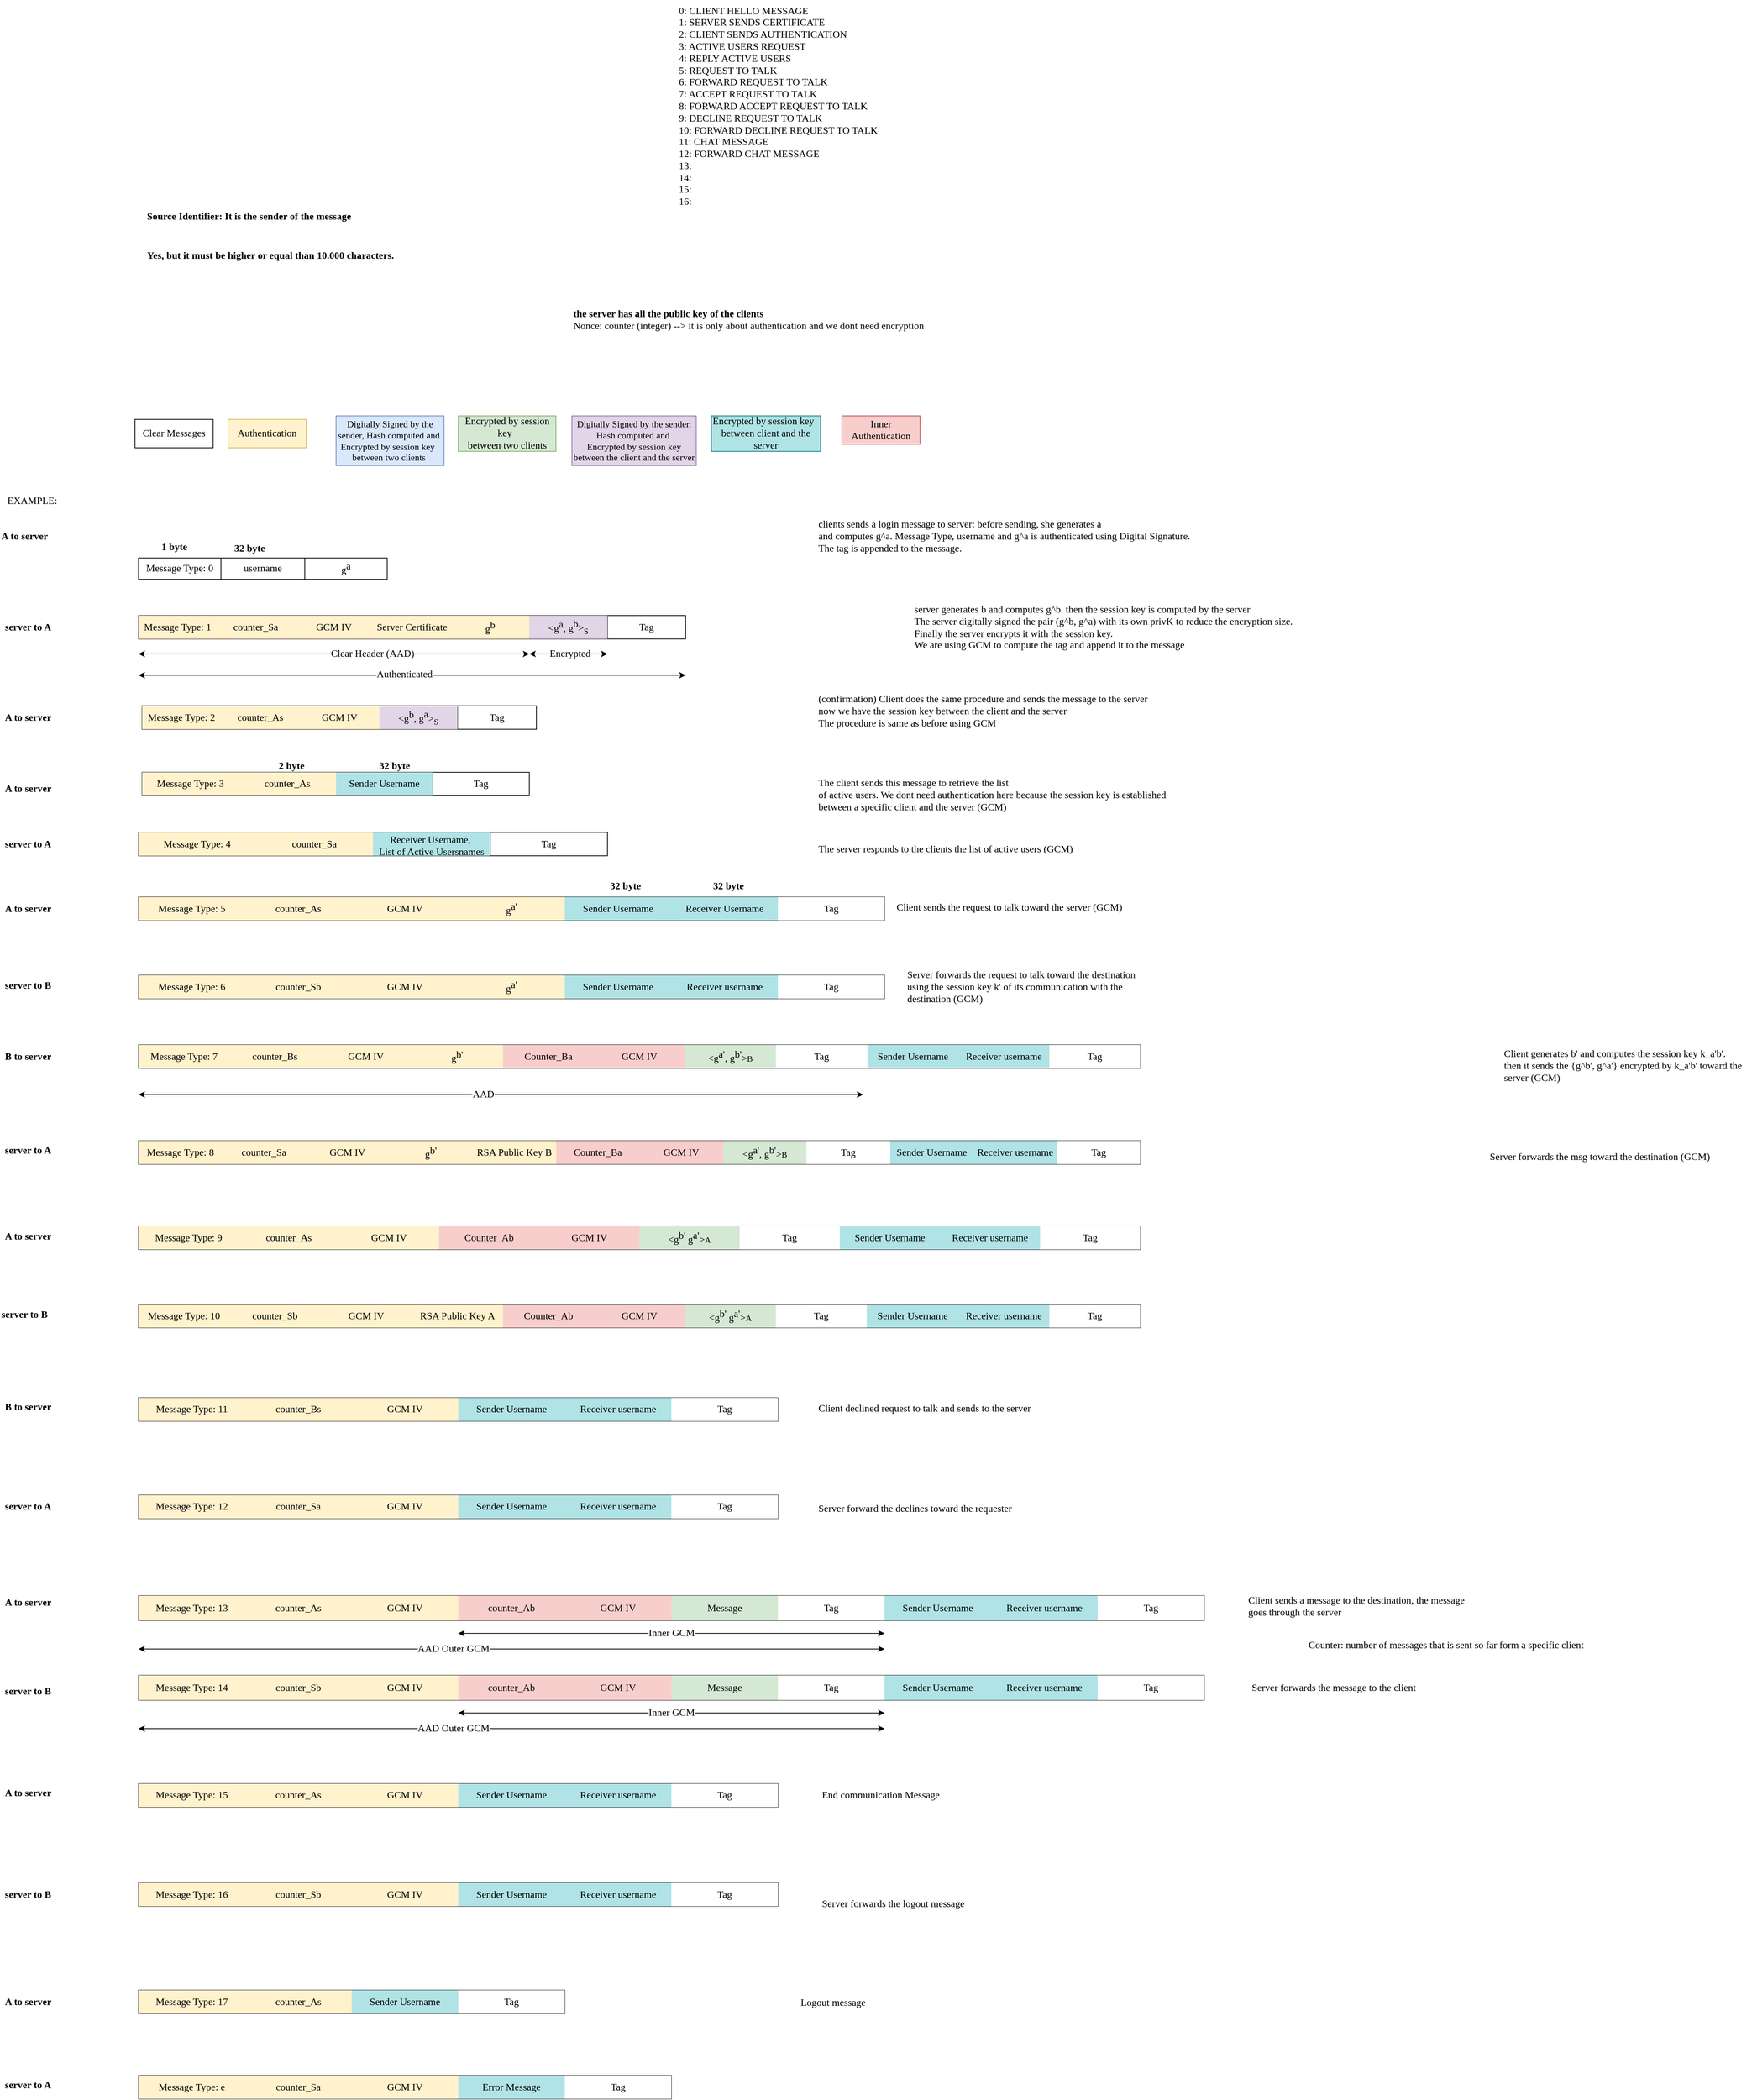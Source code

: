 <mxfile version="14.8.6" type="github">
  <diagram id="F_jE-BOAkrTfxv78qMfI" name="Page-1">
    <mxGraphModel dx="2272" dy="1806" grid="1" gridSize="10" guides="1" tooltips="1" connect="1" arrows="1" fold="1" page="1" pageScale="1" pageWidth="850" pageHeight="1100" math="0" shadow="0">
      <root>
        <mxCell id="0" />
        <mxCell id="1" parent="0" />
        <mxCell id="7HuCR2p12rS5CB_kkMIx-14" value="Yes, but it must be higher or equal than 10.000 characters." style="text;html=1;align=left;verticalAlign=middle;resizable=0;points=[];autosize=1;strokeColor=none;fontSize=14;fontStyle=1;fontFamily=Times New Roman;" parent="1" vertex="1">
          <mxGeometry x="-80" y="-70" width="360" height="20" as="geometry" />
        </mxCell>
        <mxCell id="7HuCR2p12rS5CB_kkMIx-15" value="&lt;div style=&quot;text-align: left; font-size: 14px;&quot;&gt;&lt;span style=&quot;font-size: 14px;&quot;&gt;0: CLIENT HELLO MESSAGE&amp;nbsp;&lt;/span&gt;&lt;/div&gt;&lt;div style=&quot;text-align: left; font-size: 14px;&quot;&gt;&lt;span style=&quot;font-size: 14px;&quot;&gt;1: SERVER SENDS CERTIFICATE&lt;/span&gt;&lt;/div&gt;&lt;div style=&quot;text-align: left; font-size: 14px;&quot;&gt;&lt;span style=&quot;font-size: 14px;&quot;&gt;2: CLIENT SENDS AUTHENTICATION&lt;/span&gt;&lt;/div&gt;&lt;div style=&quot;text-align: left; font-size: 14px;&quot;&gt;&lt;span style=&quot;font-size: 14px;&quot;&gt;3: ACTIVE USERS REQUEST&lt;/span&gt;&lt;/div&gt;&lt;div style=&quot;text-align: left; font-size: 14px;&quot;&gt;&lt;span style=&quot;font-size: 14px;&quot;&gt;4: REPLY ACTIVE USERS&lt;/span&gt;&lt;/div&gt;&lt;div style=&quot;text-align: left; font-size: 14px;&quot;&gt;&lt;span style=&quot;font-size: 14px;&quot;&gt;5: REQUEST TO TALK&lt;/span&gt;&lt;/div&gt;&lt;div style=&quot;text-align: left; font-size: 14px;&quot;&gt;&lt;span style=&quot;font-size: 14px;&quot;&gt;6: FORWARD REQUEST TO TALK&lt;/span&gt;&lt;/div&gt;&lt;div style=&quot;text-align: left; font-size: 14px;&quot;&gt;&lt;span style=&quot;font-size: 14px;&quot;&gt;7: ACCEPT REQUEST TO TALK&lt;/span&gt;&lt;/div&gt;&lt;div style=&quot;text-align: left; font-size: 14px;&quot;&gt;&lt;span style=&quot;font-size: 14px;&quot;&gt;8: FORWARD ACCEPT REQUEST TO TALK&lt;/span&gt;&lt;/div&gt;&lt;div style=&quot;text-align: left; font-size: 14px;&quot;&gt;&lt;span style=&quot;font-size: 14px;&quot;&gt;9: DECLINE REQUEST TO TALK&lt;/span&gt;&lt;/div&gt;&lt;div style=&quot;text-align: left; font-size: 14px;&quot;&gt;&lt;span style=&quot;font-size: 14px;&quot;&gt;10: FORWARD DECLINE REQUEST TO TALK&lt;/span&gt;&lt;/div&gt;&lt;div style=&quot;text-align: left; font-size: 14px;&quot;&gt;&lt;span style=&quot;font-size: 14px;&quot;&gt;11: CHAT MESSAGE&lt;/span&gt;&lt;/div&gt;&lt;div style=&quot;text-align: left; font-size: 14px;&quot;&gt;&lt;span style=&quot;font-size: 14px;&quot;&gt;12: FORWARD CHAT MESSAGE&lt;/span&gt;&lt;/div&gt;&lt;div style=&quot;text-align: left; font-size: 14px;&quot;&gt;&lt;span style=&quot;font-size: 14px;&quot;&gt;13:&lt;/span&gt;&lt;/div&gt;&lt;div style=&quot;text-align: left; font-size: 14px;&quot;&gt;&lt;span style=&quot;font-size: 14px;&quot;&gt;14:&lt;/span&gt;&lt;/div&gt;&lt;div style=&quot;text-align: left; font-size: 14px;&quot;&gt;&lt;span style=&quot;font-size: 14px;&quot;&gt;15:&lt;/span&gt;&lt;/div&gt;&lt;div style=&quot;text-align: left; font-size: 14px;&quot;&gt;&lt;span style=&quot;font-size: 14px;&quot;&gt;16:&lt;/span&gt;&lt;/div&gt;&lt;div style=&quot;text-align: left; font-size: 14px;&quot;&gt;&lt;span style=&quot;font-size: 14px;&quot;&gt;&lt;br style=&quot;font-size: 14px;&quot;&gt;&lt;/span&gt;&lt;/div&gt;&lt;div style=&quot;text-align: left; font-size: 14px;&quot;&gt;&lt;br style=&quot;font-size: 14px;&quot;&gt;&lt;/div&gt;&lt;div style=&quot;text-align: left; font-size: 14px;&quot;&gt;&lt;span style=&quot;font-size: 14px;&quot;&gt;&amp;nbsp;&lt;/span&gt;&lt;/div&gt;" style="text;html=1;align=center;verticalAlign=middle;resizable=0;points=[];autosize=1;strokeColor=none;fontSize=14;fontFamily=Times New Roman;" parent="1" vertex="1">
          <mxGeometry x="660" y="-420" width="300" height="350" as="geometry" />
        </mxCell>
        <mxCell id="7HuCR2p12rS5CB_kkMIx-33" value="&lt;b style=&quot;font-size: 14px;&quot;&gt;the server has all the public key of the clients&lt;/b&gt;&lt;br style=&quot;font-size: 14px;&quot;&gt;Nonce: counter (integer) --&amp;gt; it is only about authentication and we dont need encryption" style="text;html=1;strokeColor=none;fillColor=none;align=left;verticalAlign=middle;whiteSpace=wrap;rounded=0;fontSize=14;fontFamily=Times New Roman;" parent="1" vertex="1">
          <mxGeometry x="520" y="20" width="670" height="20" as="geometry" />
        </mxCell>
        <mxCell id="7HuCR2p12rS5CB_kkMIx-34" value="" style="shape=table;html=1;whiteSpace=wrap;startSize=0;container=1;collapsible=0;childLayout=tableLayout;fontFamily=Times New Roman;fontSize=14;" parent="1" vertex="1">
          <mxGeometry x="-90" y="365" width="350" height="30" as="geometry" />
        </mxCell>
        <mxCell id="7HuCR2p12rS5CB_kkMIx-35" value="" style="shape=partialRectangle;html=1;whiteSpace=wrap;collapsible=0;dropTarget=0;pointerEvents=0;fillColor=none;top=0;left=0;bottom=0;right=0;points=[[0,0.5],[1,0.5]];portConstraint=eastwest;fontFamily=Times New Roman;fontSize=14;" parent="7HuCR2p12rS5CB_kkMIx-34" vertex="1">
          <mxGeometry width="350" height="30" as="geometry" />
        </mxCell>
        <mxCell id="7HuCR2p12rS5CB_kkMIx-36" value="Message Type: 0&lt;br style=&quot;font-size: 14px;&quot;&gt;" style="shape=partialRectangle;html=1;whiteSpace=wrap;connectable=0;fillColor=none;top=0;left=0;bottom=0;right=0;overflow=hidden;fontFamily=Times New Roman;fontSize=14;" parent="7HuCR2p12rS5CB_kkMIx-35" vertex="1">
          <mxGeometry width="116" height="30" as="geometry" />
        </mxCell>
        <mxCell id="7HuCR2p12rS5CB_kkMIx-37" value="username" style="shape=partialRectangle;html=1;whiteSpace=wrap;connectable=0;fillColor=none;top=0;left=0;bottom=0;right=0;overflow=hidden;fontFamily=Times New Roman;fontSize=14;" parent="7HuCR2p12rS5CB_kkMIx-35" vertex="1">
          <mxGeometry x="116" width="118" height="30" as="geometry" />
        </mxCell>
        <mxCell id="7HuCR2p12rS5CB_kkMIx-54" value="g&lt;sup style=&quot;font-size: 14px;&quot;&gt;a&lt;/sup&gt;" style="shape=partialRectangle;html=1;whiteSpace=wrap;connectable=0;fillColor=none;top=0;left=0;bottom=0;right=0;overflow=hidden;fontFamily=Times New Roman;fontSize=14;" parent="7HuCR2p12rS5CB_kkMIx-35" vertex="1">
          <mxGeometry x="234" width="116" height="30" as="geometry" />
        </mxCell>
        <mxCell id="7HuCR2p12rS5CB_kkMIx-39" value="" style="shape=table;html=1;whiteSpace=wrap;startSize=0;container=1;collapsible=0;childLayout=tableLayout;fontFamily=Times New Roman;fontSize=14;" parent="1" vertex="1">
          <mxGeometry x="-90" y="446" width="770" height="33" as="geometry" />
        </mxCell>
        <mxCell id="7HuCR2p12rS5CB_kkMIx-40" value="" style="shape=partialRectangle;html=1;whiteSpace=wrap;collapsible=0;dropTarget=0;pointerEvents=0;fillColor=none;top=0;left=0;bottom=0;right=0;points=[[0,0.5],[1,0.5]];portConstraint=eastwest;fontFamily=Times New Roman;fontSize=14;" parent="7HuCR2p12rS5CB_kkMIx-39" vertex="1">
          <mxGeometry width="770" height="33" as="geometry" />
        </mxCell>
        <mxCell id="7HuCR2p12rS5CB_kkMIx-41" value="Message Type: 1" style="shape=partialRectangle;html=1;whiteSpace=wrap;connectable=0;fillColor=#fff2cc;top=0;left=0;bottom=0;right=0;overflow=hidden;strokeColor=#d6b656;fontFamily=Times New Roman;fontSize=14;" parent="7HuCR2p12rS5CB_kkMIx-40" vertex="1">
          <mxGeometry width="110" height="33" as="geometry" />
        </mxCell>
        <mxCell id="46wRRIrfo-uhjWPLOnh3-5" value="counter_Sa" style="shape=partialRectangle;html=1;whiteSpace=wrap;connectable=0;fillColor=#fff2cc;top=0;left=0;bottom=0;right=0;overflow=hidden;strokeColor=#d6b656;fontFamily=Times New Roman;fontSize=14;" parent="7HuCR2p12rS5CB_kkMIx-40" vertex="1">
          <mxGeometry x="110" width="110" height="33" as="geometry" />
        </mxCell>
        <mxCell id="zXGo25FR2z5JaLwto-aH-1" value="GCM IV" style="shape=partialRectangle;html=1;whiteSpace=wrap;connectable=0;fillColor=#fff2cc;top=0;left=0;bottom=0;right=0;overflow=hidden;strokeColor=#d6b656;fontFamily=Times New Roman;fontSize=14;" parent="7HuCR2p12rS5CB_kkMIx-40" vertex="1">
          <mxGeometry x="220" width="110" height="33" as="geometry" />
        </mxCell>
        <mxCell id="7HuCR2p12rS5CB_kkMIx-42" value="Server Certificate" style="shape=partialRectangle;html=1;whiteSpace=wrap;connectable=0;fillColor=#fff2cc;top=0;left=0;bottom=0;right=0;overflow=hidden;strokeColor=#d6b656;fontFamily=Times New Roman;fontSize=14;" parent="7HuCR2p12rS5CB_kkMIx-40" vertex="1">
          <mxGeometry x="330" width="110" height="33" as="geometry" />
        </mxCell>
        <mxCell id="7HuCR2p12rS5CB_kkMIx-50" value="g&lt;sup style=&quot;font-size: 14px;&quot;&gt;b&lt;/sup&gt;" style="shape=partialRectangle;html=1;whiteSpace=wrap;connectable=0;fillColor=#fff2cc;top=0;left=0;bottom=0;right=0;overflow=hidden;fontFamily=Times New Roman;strokeColor=#d6b656;fontSize=14;" parent="7HuCR2p12rS5CB_kkMIx-40" vertex="1">
          <mxGeometry x="440" width="110" height="33" as="geometry" />
        </mxCell>
        <mxCell id="7HuCR2p12rS5CB_kkMIx-56" value="&amp;lt;g&lt;sup style=&quot;font-size: 14px&quot;&gt;a&lt;/sup&gt;&lt;span style=&quot;font-size: 14px&quot;&gt;,&lt;/span&gt;&lt;sup style=&quot;font-size: 14px&quot;&gt;&amp;nbsp;&lt;/sup&gt;g&lt;span style=&quot;font-size: 14px&quot;&gt;&lt;sup style=&quot;font-size: 14px&quot;&gt;b&lt;/sup&gt;&lt;span style=&quot;font-size: 14px&quot;&gt;&amp;gt;&lt;sub&gt;S&lt;/sub&gt;&lt;/span&gt;&lt;/span&gt;" style="shape=partialRectangle;html=1;whiteSpace=wrap;connectable=0;top=0;left=0;bottom=0;right=0;overflow=hidden;strokeColor=#9673a6;fillColor=#e1d5e7;fontFamily=Times New Roman;fontSize=14;fontStyle=0" parent="7HuCR2p12rS5CB_kkMIx-40" vertex="1">
          <mxGeometry x="550" width="110" height="33" as="geometry" />
        </mxCell>
        <mxCell id="yCbRSSfEJfGpyD3MhMj6-2" value="Tag" style="shape=partialRectangle;html=1;whiteSpace=wrap;connectable=0;fillColor=none;top=0;left=0;bottom=0;right=0;overflow=hidden;fontFamily=Times New Roman;fontSize=14;" parent="7HuCR2p12rS5CB_kkMIx-40" vertex="1">
          <mxGeometry x="660" width="110" height="33" as="geometry" />
        </mxCell>
        <mxCell id="7HuCR2p12rS5CB_kkMIx-44" value="" style="shape=table;html=1;whiteSpace=wrap;startSize=0;container=1;collapsible=0;childLayout=tableLayout;fontFamily=Times New Roman;fontSize=14;" parent="1" vertex="1">
          <mxGeometry x="-85" y="573" width="555" height="33" as="geometry" />
        </mxCell>
        <mxCell id="7HuCR2p12rS5CB_kkMIx-45" value="" style="shape=partialRectangle;html=1;whiteSpace=wrap;collapsible=0;dropTarget=0;pointerEvents=0;fillColor=none;top=0;left=0;bottom=0;right=0;points=[[0,0.5],[1,0.5]];portConstraint=eastwest;fontFamily=Times New Roman;fontSize=14;" parent="7HuCR2p12rS5CB_kkMIx-44" vertex="1">
          <mxGeometry width="555" height="33" as="geometry" />
        </mxCell>
        <mxCell id="7HuCR2p12rS5CB_kkMIx-46" value="Message Type: 2" style="shape=partialRectangle;html=1;whiteSpace=wrap;connectable=0;fillColor=#fff2cc;top=0;left=0;bottom=0;right=0;overflow=hidden;strokeColor=#d6b656;fontFamily=Times New Roman;fontSize=14;" parent="7HuCR2p12rS5CB_kkMIx-45" vertex="1">
          <mxGeometry width="111" height="33" as="geometry" />
        </mxCell>
        <mxCell id="46wRRIrfo-uhjWPLOnh3-8" value="counter_As" style="shape=partialRectangle;html=1;whiteSpace=wrap;connectable=0;fillColor=#fff2cc;top=0;left=0;bottom=0;right=0;overflow=hidden;strokeColor=#d6b656;fontFamily=Times New Roman;fontSize=14;" parent="7HuCR2p12rS5CB_kkMIx-45" vertex="1">
          <mxGeometry x="111" width="111" height="33" as="geometry" />
        </mxCell>
        <mxCell id="I-3pwZk28gvmevkUVuIi-1" value="GCM IV" style="shape=partialRectangle;html=1;whiteSpace=wrap;connectable=0;fillColor=#fff2cc;top=0;left=0;bottom=0;right=0;overflow=hidden;strokeColor=#d6b656;fontFamily=Times New Roman;fontSize=14;" parent="7HuCR2p12rS5CB_kkMIx-45" vertex="1">
          <mxGeometry x="222" width="112" height="33" as="geometry" />
        </mxCell>
        <mxCell id="7HuCR2p12rS5CB_kkMIx-47" value="&amp;lt;g&lt;sup style=&quot;font-size: 14px&quot;&gt;b&lt;/sup&gt;,&lt;sup style=&quot;font-size: 14px&quot;&gt;&amp;nbsp;&lt;/sup&gt;g&lt;span style=&quot;font-size: 14px&quot;&gt;&lt;sup style=&quot;font-size: 14px&quot;&gt;a&lt;/sup&gt;&lt;/span&gt;&amp;gt;&lt;sub&gt;S&lt;/sub&gt;" style="shape=partialRectangle;html=1;whiteSpace=wrap;connectable=0;fillColor=#e1d5e7;top=0;left=0;bottom=0;right=0;overflow=hidden;strokeColor=#9673a6;fontFamily=Times New Roman;fontSize=14;fontStyle=0;align=center;verticalAlign=middle;" parent="7HuCR2p12rS5CB_kkMIx-45" vertex="1">
          <mxGeometry x="334" width="110" height="33" as="geometry" />
        </mxCell>
        <mxCell id="yCbRSSfEJfGpyD3MhMj6-15" value="Tag" style="shape=partialRectangle;html=1;whiteSpace=wrap;connectable=0;fillColor=none;top=0;left=0;bottom=0;right=0;overflow=hidden;fontFamily=Times New Roman;fontSize=14;" parent="7HuCR2p12rS5CB_kkMIx-45" vertex="1">
          <mxGeometry x="444" width="111" height="33" as="geometry" />
        </mxCell>
        <mxCell id="7HuCR2p12rS5CB_kkMIx-49" value="server generates b and computes g^b. then the session key is computed by the server.&amp;nbsp;&lt;br style=&quot;font-size: 14px;&quot;&gt;The server digitally signed&amp;nbsp;the pair (g^b, g^a) with its own privK to reduce the encryption size.&lt;br style=&quot;font-size: 14px;&quot;&gt;Finally the server encrypts&amp;nbsp;it with the session key.&amp;nbsp;&lt;br style=&quot;font-size: 14px;&quot;&gt;We are using GCM to compute the tag and append it to the message" style="text;html=1;align=left;verticalAlign=middle;resizable=0;points=[];autosize=1;strokeColor=none;fontSize=14;fontFamily=Times New Roman;" parent="1" vertex="1">
          <mxGeometry x="1000" y="427.5" width="550" height="70" as="geometry" />
        </mxCell>
        <mxCell id="7HuCR2p12rS5CB_kkMIx-51" value="&lt;div style=&quot;font-size: 14px;&quot;&gt;(confirmation) Client does the same procedure and sends the message to the server&lt;/div&gt;&lt;div style=&quot;font-size: 14px;&quot;&gt;now we have the session key between the client and the server&lt;br style=&quot;font-size: 14px;&quot;&gt;The procedure is same as before using GCM&lt;/div&gt;" style="text;html=1;align=left;verticalAlign=middle;resizable=0;points=[];autosize=1;strokeColor=none;fontSize=14;fontFamily=Times New Roman;" parent="1" vertex="1">
          <mxGeometry x="865" y="551" width="480" height="60" as="geometry" />
        </mxCell>
        <mxCell id="7HuCR2p12rS5CB_kkMIx-53" value="clients sends a login message to server: before sending, she generates a&lt;br style=&quot;font-size: 14px;&quot;&gt;and computes g^a. Message Type, username and g^a is authenticated using Digital Signature.&lt;br style=&quot;font-size: 14px;&quot;&gt;The tag is appended to the message.&amp;nbsp; &amp;nbsp;" style="text;html=1;align=left;verticalAlign=middle;resizable=0;points=[];autosize=1;strokeColor=none;fontSize=14;fontFamily=Times New Roman;" parent="1" vertex="1">
          <mxGeometry x="865" y="305" width="540" height="60" as="geometry" />
        </mxCell>
        <mxCell id="7HuCR2p12rS5CB_kkMIx-57" value="&lt;span style=&quot;font-size: 14px;&quot;&gt;1 byte&lt;/span&gt;" style="text;html=1;align=center;verticalAlign=middle;resizable=0;points=[];autosize=1;strokeColor=none;fontSize=14;fontStyle=1;fontFamily=Times New Roman;" parent="1" vertex="1">
          <mxGeometry x="-65" y="340" width="50" height="20" as="geometry" />
        </mxCell>
        <mxCell id="7HuCR2p12rS5CB_kkMIx-58" value="" style="shape=table;html=1;whiteSpace=wrap;startSize=0;container=1;collapsible=0;childLayout=tableLayout;fontFamily=Times New Roman;fontSize=14;" parent="1" vertex="1">
          <mxGeometry x="-85" y="666.5" width="545" height="33" as="geometry" />
        </mxCell>
        <mxCell id="7HuCR2p12rS5CB_kkMIx-59" value="" style="shape=partialRectangle;html=1;whiteSpace=wrap;collapsible=0;dropTarget=0;pointerEvents=0;fillColor=none;top=0;left=0;bottom=0;right=0;points=[[0,0.5],[1,0.5]];portConstraint=eastwest;fontFamily=Times New Roman;fontSize=14;" parent="7HuCR2p12rS5CB_kkMIx-58" vertex="1">
          <mxGeometry width="545" height="33" as="geometry" />
        </mxCell>
        <mxCell id="7HuCR2p12rS5CB_kkMIx-60" value="Message Type: 3" style="shape=partialRectangle;html=1;whiteSpace=wrap;connectable=0;fillColor=#fff2cc;top=0;left=0;bottom=0;right=0;overflow=hidden;strokeColor=#d6b656;fontFamily=Times New Roman;fontSize=14;" parent="7HuCR2p12rS5CB_kkMIx-59" vertex="1">
          <mxGeometry width="136" height="33" as="geometry" />
        </mxCell>
        <mxCell id="fmLFLyb55_Ck_awDn2ng-8" value="counter_As" style="shape=partialRectangle;html=1;whiteSpace=wrap;connectable=0;fillColor=#fff2cc;top=0;left=0;bottom=0;right=0;overflow=hidden;strokeColor=#d6b656;fontFamily=Times New Roman;fontSize=14;" parent="7HuCR2p12rS5CB_kkMIx-59" vertex="1">
          <mxGeometry x="136" width="137" height="33" as="geometry" />
        </mxCell>
        <mxCell id="7HuCR2p12rS5CB_kkMIx-61" value="Sender Username" style="shape=partialRectangle;html=1;whiteSpace=wrap;connectable=0;fillColor=#b0e3e6;top=0;left=0;bottom=0;right=0;overflow=hidden;strokeColor=#0e8088;fontFamily=Times New Roman;fontSize=14;" parent="7HuCR2p12rS5CB_kkMIx-59" vertex="1">
          <mxGeometry x="273" width="136" height="33" as="geometry" />
        </mxCell>
        <mxCell id="yCbRSSfEJfGpyD3MhMj6-16" value="Tag" style="shape=partialRectangle;html=1;whiteSpace=wrap;connectable=0;fillColor=none;top=0;left=0;bottom=0;right=0;overflow=hidden;fontFamily=Times New Roman;fontSize=14;" parent="7HuCR2p12rS5CB_kkMIx-59" vertex="1">
          <mxGeometry x="409" width="136" height="33" as="geometry" />
        </mxCell>
        <mxCell id="7HuCR2p12rS5CB_kkMIx-66" value="&lt;font style=&quot;font-size: 14px;&quot;&gt;The client sends this message to retrieve the list&lt;br style=&quot;font-size: 14px;&quot;&gt;of active users. We dont need authentication here because the session key is established&lt;br style=&quot;font-size: 14px;&quot;&gt;between a specific client and the server (GCM)&lt;br style=&quot;font-size: 14px;&quot;&gt;&lt;/font&gt;" style="text;html=1;align=left;verticalAlign=middle;resizable=0;points=[];autosize=1;strokeColor=none;fontSize=14;fontFamily=Times New Roman;" parent="1" vertex="1">
          <mxGeometry x="865" y="669" width="500" height="60" as="geometry" />
        </mxCell>
        <mxCell id="7HuCR2p12rS5CB_kkMIx-70" value="" style="shape=table;html=1;whiteSpace=wrap;startSize=0;container=1;collapsible=0;childLayout=tableLayout;fontFamily=Times New Roman;fontSize=14;" parent="1" vertex="1">
          <mxGeometry x="-90" y="751" width="660" height="33" as="geometry" />
        </mxCell>
        <mxCell id="7HuCR2p12rS5CB_kkMIx-71" value="" style="shape=partialRectangle;html=1;whiteSpace=wrap;collapsible=0;dropTarget=0;pointerEvents=0;fillColor=none;top=0;left=0;bottom=0;right=0;points=[[0,0.5],[1,0.5]];portConstraint=eastwest;fontFamily=Times New Roman;fontSize=14;" parent="7HuCR2p12rS5CB_kkMIx-70" vertex="1">
          <mxGeometry width="660" height="33" as="geometry" />
        </mxCell>
        <mxCell id="7HuCR2p12rS5CB_kkMIx-72" value="Message Type: 4" style="shape=partialRectangle;html=1;whiteSpace=wrap;connectable=0;fillColor=#fff2cc;top=0;left=0;bottom=0;right=0;overflow=hidden;strokeColor=#d6b656;fontFamily=Times New Roman;fontSize=14;" parent="7HuCR2p12rS5CB_kkMIx-71" vertex="1">
          <mxGeometry width="165" height="33" as="geometry" />
        </mxCell>
        <mxCell id="fmLFLyb55_Ck_awDn2ng-10" value="counter_Sa" style="shape=partialRectangle;html=1;whiteSpace=wrap;connectable=0;fillColor=#fff2cc;top=0;left=0;bottom=0;right=0;overflow=hidden;strokeColor=#d6b656;fontFamily=Times New Roman;fontSize=14;" parent="7HuCR2p12rS5CB_kkMIx-71" vertex="1">
          <mxGeometry x="165" width="165" height="33" as="geometry" />
        </mxCell>
        <mxCell id="7HuCR2p12rS5CB_kkMIx-73" value="Receiver Username,&amp;nbsp;&lt;br style=&quot;font-size: 14px&quot;&gt;List of Active Usersnames" style="shape=partialRectangle;html=1;whiteSpace=wrap;connectable=0;fillColor=#b0e3e6;top=0;left=0;bottom=0;right=0;overflow=hidden;strokeColor=#0e8088;fontFamily=Times New Roman;fontSize=14;" parent="7HuCR2p12rS5CB_kkMIx-71" vertex="1">
          <mxGeometry x="330" width="165" height="33" as="geometry" />
        </mxCell>
        <mxCell id="yCbRSSfEJfGpyD3MhMj6-17" value="Tag" style="shape=partialRectangle;html=1;whiteSpace=wrap;connectable=0;fillColor=none;top=0;left=0;bottom=0;right=0;overflow=hidden;fontFamily=Times New Roman;fontSize=14;" parent="7HuCR2p12rS5CB_kkMIx-71" vertex="1">
          <mxGeometry x="495" width="165" height="33" as="geometry" />
        </mxCell>
        <mxCell id="7HuCR2p12rS5CB_kkMIx-95" value="Server forwards the request to talk toward the destination&lt;br style=&quot;font-size: 14px;&quot;&gt;using the session key k&#39; of its communication with the&amp;nbsp;&lt;br style=&quot;font-size: 14px;&quot;&gt;destination (GCM)&amp;nbsp;&lt;br style=&quot;font-size: 14px;&quot;&gt;&lt;div style=&quot;font-size: 14px;&quot;&gt;&lt;br style=&quot;font-size: 14px;&quot;&gt;&lt;/div&gt;" style="text;html=1;align=left;verticalAlign=middle;resizable=0;points=[];autosize=1;strokeColor=none;fontSize=14;fontFamily=Times New Roman;" parent="1" vertex="1">
          <mxGeometry x="990" y="941.75" width="340" height="70" as="geometry" />
        </mxCell>
        <mxCell id="7HuCR2p12rS5CB_kkMIx-96" value="Client sends the request to talk toward the server (GCM)" style="text;html=1;align=left;verticalAlign=middle;resizable=0;points=[];autosize=1;strokeColor=none;fontSize=14;fontFamily=Times New Roman;" parent="1" vertex="1">
          <mxGeometry x="975" y="847" width="330" height="20" as="geometry" />
        </mxCell>
        <mxCell id="y36w_arXSWlQnjkWe3Qv-24" value="A to server" style="text;html=1;align=left;verticalAlign=middle;resizable=0;points=[];autosize=1;strokeColor=none;fontSize=14;fontStyle=1;fontFamily=Times New Roman;" parent="1" vertex="1">
          <mxGeometry x="-280" y="579.5" width="80" height="20" as="geometry" />
        </mxCell>
        <mxCell id="y36w_arXSWlQnjkWe3Qv-25" value="A to server" style="text;html=1;align=left;verticalAlign=middle;resizable=0;points=[];autosize=1;strokeColor=none;fontSize=14;fontStyle=1;fontFamily=Times New Roman;" parent="1" vertex="1">
          <mxGeometry x="-285" y="325" width="80" height="20" as="geometry" />
        </mxCell>
        <mxCell id="y36w_arXSWlQnjkWe3Qv-26" value="server to A" style="text;html=1;align=left;verticalAlign=middle;resizable=0;points=[];autosize=1;strokeColor=none;fontSize=14;fontStyle=1;fontFamily=Times New Roman;" parent="1" vertex="1">
          <mxGeometry x="-280" y="452.5" width="80" height="20" as="geometry" />
        </mxCell>
        <mxCell id="y36w_arXSWlQnjkWe3Qv-27" value="A to server" style="text;html=1;align=left;verticalAlign=middle;resizable=0;points=[];autosize=1;strokeColor=none;fontSize=14;fontStyle=1;fontFamily=Times New Roman;" parent="1" vertex="1">
          <mxGeometry x="-280" y="679.5" width="80" height="20" as="geometry" />
        </mxCell>
        <mxCell id="y36w_arXSWlQnjkWe3Qv-28" value="server to A" style="text;html=1;align=left;verticalAlign=middle;resizable=0;points=[];autosize=1;strokeColor=none;fontSize=14;fontStyle=1;fontFamily=Times New Roman;" parent="1" vertex="1">
          <mxGeometry x="-280" y="757.5" width="80" height="20" as="geometry" />
        </mxCell>
        <mxCell id="y36w_arXSWlQnjkWe3Qv-29" value="A to server" style="text;html=1;align=left;verticalAlign=middle;resizable=0;points=[];autosize=1;strokeColor=none;fontSize=14;fontStyle=1;fontFamily=Times New Roman;" parent="1" vertex="1">
          <mxGeometry x="-280" y="848.5" width="80" height="20" as="geometry" />
        </mxCell>
        <mxCell id="y36w_arXSWlQnjkWe3Qv-30" value="server to B" style="text;html=1;align=left;verticalAlign=middle;resizable=0;points=[];autosize=1;strokeColor=none;fontSize=14;fontStyle=1;fontFamily=Times New Roman;" parent="1" vertex="1">
          <mxGeometry x="-280" y="957" width="80" height="20" as="geometry" />
        </mxCell>
        <mxCell id="y36w_arXSWlQnjkWe3Qv-32" value="B to server" style="text;html=1;align=left;verticalAlign=middle;resizable=0;points=[];autosize=1;strokeColor=none;fontSize=14;fontStyle=1;fontFamily=Times New Roman;" parent="1" vertex="1">
          <mxGeometry x="-280" y="1056.5" width="80" height="20" as="geometry" />
        </mxCell>
        <mxCell id="y36w_arXSWlQnjkWe3Qv-37" value="Client generates b&#39; and computes the session key k_a&#39;b&#39;.&amp;nbsp;&lt;br style=&quot;font-size: 14px;&quot;&gt;then it sends the {g^b&#39;, g^a&#39;} encrypted by k_a&#39;b&#39; toward the&amp;nbsp;&lt;br style=&quot;font-size: 14px;&quot;&gt;server (GCM)" style="text;html=1;align=left;verticalAlign=middle;resizable=0;points=[];autosize=1;strokeColor=none;fontSize=14;fontFamily=Times New Roman;" parent="1" vertex="1">
          <mxGeometry x="1830" y="1050" width="350" height="60" as="geometry" />
        </mxCell>
        <mxCell id="y36w_arXSWlQnjkWe3Qv-60" value="Server forwards the msg toward the destination (GCM)" style="text;html=1;align=left;verticalAlign=middle;resizable=0;points=[];autosize=1;strokeColor=none;fontSize=14;fontFamily=Times New Roman;" parent="1" vertex="1">
          <mxGeometry x="1810" y="1198" width="330" height="20" as="geometry" />
        </mxCell>
        <mxCell id="y36w_arXSWlQnjkWe3Qv-61" value="server to A" style="text;html=1;align=left;verticalAlign=middle;resizable=0;points=[];autosize=1;strokeColor=none;fontSize=14;fontStyle=1;fontFamily=Times New Roman;" parent="1" vertex="1">
          <mxGeometry x="-280" y="1189" width="80" height="20" as="geometry" />
        </mxCell>
        <mxCell id="y36w_arXSWlQnjkWe3Qv-73" value="Client sends a message to the destination, the message&lt;br style=&quot;font-size: 14px;&quot;&gt;goes through the server" style="text;html=1;align=left;verticalAlign=middle;resizable=0;points=[];autosize=1;strokeColor=none;fontSize=14;fontFamily=Times New Roman;" parent="1" vertex="1">
          <mxGeometry x="1470" y="1820" width="320" height="40" as="geometry" />
        </mxCell>
        <mxCell id="y36w_arXSWlQnjkWe3Qv-74" value="A to server" style="text;html=1;align=left;verticalAlign=middle;resizable=0;points=[];autosize=1;strokeColor=none;fontSize=14;fontStyle=1;fontFamily=Times New Roman;" parent="1" vertex="1">
          <mxGeometry x="-280" y="1825" width="80" height="20" as="geometry" />
        </mxCell>
        <mxCell id="y36w_arXSWlQnjkWe3Qv-87" value="&lt;span style=&quot;font-size: 14px;&quot;&gt;server to B&lt;/span&gt;" style="text;html=1;align=left;verticalAlign=middle;resizable=0;points=[];autosize=1;strokeColor=none;fontSize=14;fontStyle=1;fontFamily=Times New Roman;" parent="1" vertex="1">
          <mxGeometry x="-280" y="1950" width="80" height="20" as="geometry" />
        </mxCell>
        <mxCell id="y36w_arXSWlQnjkWe3Qv-99" value="EXAMPLE:" style="text;html=1;align=center;verticalAlign=middle;resizable=0;points=[];autosize=1;strokeColor=none;fontSize=14;fontFamily=Times New Roman;" parent="1" vertex="1">
          <mxGeometry x="-285" y="275" width="90" height="20" as="geometry" />
        </mxCell>
        <mxCell id="y36w_arXSWlQnjkWe3Qv-133" value="B to server" style="text;html=1;align=left;verticalAlign=middle;resizable=0;points=[];autosize=1;strokeColor=none;fontSize=14;fontStyle=1;fontFamily=Times New Roman;" parent="1" vertex="1">
          <mxGeometry x="-280" y="1550" width="80" height="20" as="geometry" />
        </mxCell>
        <mxCell id="y36w_arXSWlQnjkWe3Qv-134" value="server to A" style="text;html=1;align=left;verticalAlign=middle;resizable=0;points=[];autosize=1;strokeColor=none;fontSize=14;fontStyle=1;fontFamily=Times New Roman;" parent="1" vertex="1">
          <mxGeometry x="-280" y="1690" width="80" height="20" as="geometry" />
        </mxCell>
        <mxCell id="y36w_arXSWlQnjkWe3Qv-138" value="Server forward the declines toward the requester" style="text;html=1;align=left;verticalAlign=middle;resizable=0;points=[];autosize=1;strokeColor=none;fontSize=14;fontFamily=Times New Roman;" parent="1" vertex="1">
          <mxGeometry x="865" y="1693" width="290" height="20" as="geometry" />
        </mxCell>
        <mxCell id="y36w_arXSWlQnjkWe3Qv-140" value="Server forwards the message to the client" style="text;html=1;align=left;verticalAlign=middle;resizable=0;points=[];autosize=1;strokeColor=none;fontSize=14;fontFamily=Times New Roman;" parent="1" vertex="1">
          <mxGeometry x="1475" y="1944.5" width="250" height="20" as="geometry" />
        </mxCell>
        <mxCell id="yCbRSSfEJfGpyD3MhMj6-7" value="" style="endArrow=classic;startArrow=classic;html=1;fontFamily=Times New Roman;fontSize=14;" parent="1" edge="1">
          <mxGeometry width="50" height="50" relative="1" as="geometry">
            <mxPoint x="-90" y="530" as="sourcePoint" />
            <mxPoint x="680" y="530" as="targetPoint" />
          </mxGeometry>
        </mxCell>
        <mxCell id="yCbRSSfEJfGpyD3MhMj6-9" value="Authenticated" style="edgeLabel;html=1;align=center;verticalAlign=middle;resizable=0;points=[];fontFamily=Times New Roman;fontSize=14;" parent="yCbRSSfEJfGpyD3MhMj6-7" vertex="1" connectable="0">
          <mxGeometry x="-0.028" y="1" relative="1" as="geometry">
            <mxPoint as="offset" />
          </mxGeometry>
        </mxCell>
        <mxCell id="yCbRSSfEJfGpyD3MhMj6-8" value="" style="endArrow=classic;startArrow=classic;html=1;fontFamily=Times New Roman;fontSize=14;" parent="1" edge="1">
          <mxGeometry width="50" height="50" relative="1" as="geometry">
            <mxPoint x="460" y="500" as="sourcePoint" />
            <mxPoint x="570" y="500" as="targetPoint" />
          </mxGeometry>
        </mxCell>
        <mxCell id="yCbRSSfEJfGpyD3MhMj6-10" value="Encrypted" style="edgeLabel;html=1;align=center;verticalAlign=middle;resizable=0;points=[];fontFamily=Times New Roman;fontSize=14;" parent="yCbRSSfEJfGpyD3MhMj6-8" vertex="1" connectable="0">
          <mxGeometry x="-0.156" relative="1" as="geometry">
            <mxPoint x="10" as="offset" />
          </mxGeometry>
        </mxCell>
        <mxCell id="yCbRSSfEJfGpyD3MhMj6-11" value="" style="endArrow=classic;startArrow=classic;html=1;fontFamily=Times New Roman;fontSize=14;" parent="1" edge="1">
          <mxGeometry width="50" height="50" relative="1" as="geometry">
            <mxPoint x="-90" y="500" as="sourcePoint" />
            <mxPoint x="460" y="500" as="targetPoint" />
          </mxGeometry>
        </mxCell>
        <mxCell id="yCbRSSfEJfGpyD3MhMj6-12" value="Clear Header (AAD)" style="edgeLabel;html=1;align=center;verticalAlign=middle;resizable=0;points=[];fontFamily=Times New Roman;fontSize=14;" parent="yCbRSSfEJfGpyD3MhMj6-11" vertex="1" connectable="0">
          <mxGeometry x="-0.156" relative="1" as="geometry">
            <mxPoint x="97" as="offset" />
          </mxGeometry>
        </mxCell>
        <mxCell id="yCbRSSfEJfGpyD3MhMj6-19" value="&lt;font style=&quot;font-size: 14px;&quot;&gt;The server responds to the clients the list of active users (GCM)&lt;br style=&quot;font-size: 14px;&quot;&gt;&lt;/font&gt;" style="text;html=1;align=left;verticalAlign=middle;resizable=0;points=[];autosize=1;strokeColor=none;fontSize=14;fontFamily=Times New Roman;" parent="1" vertex="1">
          <mxGeometry x="865" y="765" width="370" height="20" as="geometry" />
        </mxCell>
        <mxCell id="yCbRSSfEJfGpyD3MhMj6-66" value="A to server" style="text;html=1;align=left;verticalAlign=middle;resizable=0;points=[];autosize=1;strokeColor=none;fontSize=14;fontStyle=1;fontFamily=Times New Roman;" parent="1" vertex="1">
          <mxGeometry x="-280" y="1310" width="80" height="20" as="geometry" />
        </mxCell>
        <mxCell id="yCbRSSfEJfGpyD3MhMj6-67" value="server to B" style="text;html=1;align=left;verticalAlign=middle;resizable=0;points=[];autosize=1;strokeColor=none;fontSize=14;fontStyle=1;fontFamily=Times New Roman;" parent="1" vertex="1">
          <mxGeometry x="-285" y="1420" width="80" height="20" as="geometry" />
        </mxCell>
        <mxCell id="yCbRSSfEJfGpyD3MhMj6-79" value="Source Identifier: It is the sender of the message" style="text;html=1;align=left;verticalAlign=middle;resizable=0;points=[];autosize=1;strokeColor=none;fontSize=14;fontStyle=1;fontFamily=Times New Roman;" parent="1" vertex="1">
          <mxGeometry x="-80" y="-125" width="300" height="20" as="geometry" />
        </mxCell>
        <mxCell id="yCbRSSfEJfGpyD3MhMj6-95" value="Counter: number of messages that is sent so far form a specific client" style="text;html=1;align=center;verticalAlign=middle;resizable=0;points=[];autosize=1;strokeColor=none;fontSize=14;fontFamily=Times New Roman;" parent="1" vertex="1">
          <mxGeometry x="1550" y="1885" width="400" height="20" as="geometry" />
        </mxCell>
        <mxCell id="yCbRSSfEJfGpyD3MhMj6-114" value="" style="shape=table;html=1;whiteSpace=wrap;startSize=0;container=1;collapsible=0;childLayout=tableLayout;fontFamily=Times New Roman;fontSize=14;" parent="1" vertex="1">
          <mxGeometry x="-90" y="2089.5" width="900" height="33" as="geometry" />
        </mxCell>
        <mxCell id="yCbRSSfEJfGpyD3MhMj6-115" value="" style="shape=partialRectangle;html=1;whiteSpace=wrap;collapsible=0;dropTarget=0;pointerEvents=0;fillColor=none;top=0;left=0;bottom=0;right=0;points=[[0,0.5],[1,0.5]];portConstraint=eastwest;fontFamily=Times New Roman;fontSize=14;" parent="yCbRSSfEJfGpyD3MhMj6-114" vertex="1">
          <mxGeometry width="900" height="33" as="geometry" />
        </mxCell>
        <mxCell id="yCbRSSfEJfGpyD3MhMj6-116" value="Message Type: 15" style="shape=partialRectangle;html=1;whiteSpace=wrap;connectable=0;fillColor=#fff2cc;top=0;left=0;bottom=0;right=0;overflow=hidden;strokeColor=#d6b656;fontFamily=Times New Roman;fontSize=14;" parent="yCbRSSfEJfGpyD3MhMj6-115" vertex="1">
          <mxGeometry width="150" height="33" as="geometry" />
        </mxCell>
        <mxCell id="fmLFLyb55_Ck_awDn2ng-89" value="counter_As" style="shape=partialRectangle;html=1;whiteSpace=wrap;connectable=0;fillColor=#fff2cc;top=0;left=0;bottom=0;right=0;overflow=hidden;strokeColor=#d6b656;fontFamily=Times New Roman;fontSize=14;" parent="yCbRSSfEJfGpyD3MhMj6-115" vertex="1">
          <mxGeometry x="150" width="150" height="33" as="geometry" />
        </mxCell>
        <mxCell id="yylcA2Ep-59-FiSEBhq--1" value="GCM IV" style="shape=partialRectangle;html=1;whiteSpace=wrap;connectable=0;fillColor=#fff2cc;top=0;left=0;bottom=0;right=0;overflow=hidden;strokeColor=#d6b656;fontFamily=Times New Roman;fontSize=14;" parent="yCbRSSfEJfGpyD3MhMj6-115" vertex="1">
          <mxGeometry x="300" width="150" height="33" as="geometry" />
        </mxCell>
        <mxCell id="yCbRSSfEJfGpyD3MhMj6-117" value="Sender Username" style="shape=partialRectangle;html=1;whiteSpace=wrap;connectable=0;fillColor=#b0e3e6;top=0;left=0;bottom=0;right=0;overflow=hidden;strokeColor=#0e8088;fontFamily=Times New Roman;fontSize=14;" parent="yCbRSSfEJfGpyD3MhMj6-115" vertex="1">
          <mxGeometry x="450" width="150" height="33" as="geometry" />
        </mxCell>
        <mxCell id="yCbRSSfEJfGpyD3MhMj6-118" value="Receiver username" style="shape=partialRectangle;html=1;whiteSpace=wrap;connectable=0;fillColor=#b0e3e6;top=0;left=0;bottom=0;right=0;overflow=hidden;strokeColor=#0e8088;fontFamily=Times New Roman;fontSize=14;" parent="yCbRSSfEJfGpyD3MhMj6-115" vertex="1">
          <mxGeometry x="600" width="150" height="33" as="geometry" />
        </mxCell>
        <mxCell id="yCbRSSfEJfGpyD3MhMj6-121" value="Tag" style="shape=partialRectangle;html=1;whiteSpace=wrap;connectable=0;top=0;left=0;bottom=0;right=0;overflow=hidden;fontSize=14;fontFamily=Times New Roman;" parent="yCbRSSfEJfGpyD3MhMj6-115" vertex="1">
          <mxGeometry x="750" width="150" height="33" as="geometry" />
        </mxCell>
        <mxCell id="yCbRSSfEJfGpyD3MhMj6-124" value="End communication Message" style="text;html=1;align=left;verticalAlign=middle;resizable=0;points=[];autosize=1;strokeColor=none;fontSize=14;fontFamily=Times New Roman;" parent="1" vertex="1">
          <mxGeometry x="870" y="2096" width="180" height="20" as="geometry" />
        </mxCell>
        <mxCell id="yCbRSSfEJfGpyD3MhMj6-127" value="A to server" style="text;html=1;align=left;verticalAlign=middle;resizable=0;points=[];autosize=1;strokeColor=none;fontSize=14;fontStyle=1;fontFamily=Times New Roman;" parent="1" vertex="1">
          <mxGeometry x="-280" y="2092.5" width="80" height="20" as="geometry" />
        </mxCell>
        <mxCell id="yCbRSSfEJfGpyD3MhMj6-139" value="server to B" style="text;html=1;align=left;verticalAlign=middle;resizable=0;points=[];autosize=1;strokeColor=none;fontSize=14;fontStyle=1;fontFamily=Times New Roman;" parent="1" vertex="1">
          <mxGeometry x="-280" y="2235.5" width="80" height="20" as="geometry" />
        </mxCell>
        <mxCell id="yCbRSSfEJfGpyD3MhMj6-151" value="Client declined request to talk and sends to the server" style="text;html=1;align=left;verticalAlign=middle;resizable=0;points=[];autosize=1;strokeColor=none;fontSize=14;fontFamily=Times New Roman;" parent="1" vertex="1">
          <mxGeometry x="865" y="1551.5" width="310" height="20" as="geometry" />
        </mxCell>
        <mxCell id="yCbRSSfEJfGpyD3MhMj6-152" value="Server forwards the logout message" style="text;html=1;align=left;verticalAlign=middle;resizable=0;points=[];autosize=1;strokeColor=none;fontSize=14;fontFamily=Times New Roman;" parent="1" vertex="1">
          <mxGeometry x="870" y="2248.5" width="220" height="20" as="geometry" />
        </mxCell>
        <mxCell id="fmLFLyb55_Ck_awDn2ng-1" value="Clear Messages" style="rounded=0;whiteSpace=wrap;html=1;fontFamily=Times New Roman;fontSize=14;" parent="1" vertex="1">
          <mxGeometry x="-95" y="170" width="110" height="40" as="geometry" />
        </mxCell>
        <mxCell id="fmLFLyb55_Ck_awDn2ng-2" value="Authentication" style="rounded=0;whiteSpace=wrap;html=1;fillColor=#fff2cc;strokeColor=#d6b656;fontFamily=Times New Roman;fontSize=14;" parent="1" vertex="1">
          <mxGeometry x="36" y="170" width="110" height="40" as="geometry" />
        </mxCell>
        <mxCell id="fmLFLyb55_Ck_awDn2ng-3" value="Encrypted by session key&amp;nbsp;&amp;nbsp;&lt;br style=&quot;font-size: 14px;&quot;&gt;between two clients" style="rounded=0;whiteSpace=wrap;html=1;fillColor=#d5e8d4;strokeColor=#82b366;fontFamily=Times New Roman;fontSize=14;" parent="1" vertex="1">
          <mxGeometry x="360" y="165" width="137.5" height="50" as="geometry" />
        </mxCell>
        <mxCell id="fmLFLyb55_Ck_awDn2ng-4" value="Digitally Signed by the sender, Hash computed and&amp;nbsp;&lt;br style=&quot;font-size: 13px;&quot;&gt;Encrypted by session key&amp;nbsp;&amp;nbsp;&lt;br style=&quot;font-size: 13px;&quot;&gt;between two clients&amp;nbsp;" style="rounded=0;whiteSpace=wrap;html=1;fillColor=#dae8fc;strokeColor=#6c8ebf;fontFamily=Times New Roman;fontSize=13;" parent="1" vertex="1">
          <mxGeometry x="188" y="165" width="152" height="70" as="geometry" />
        </mxCell>
        <mxCell id="fmLFLyb55_Ck_awDn2ng-5" value="&lt;span style=&quot;font-size: 14px;&quot;&gt;32 byte&lt;/span&gt;" style="text;html=1;align=center;verticalAlign=middle;resizable=0;points=[];autosize=1;strokeColor=none;fontSize=14;fontStyle=1;fontFamily=Times New Roman;" parent="1" vertex="1">
          <mxGeometry x="36" y="342" width="60" height="20" as="geometry" />
        </mxCell>
        <mxCell id="fmLFLyb55_Ck_awDn2ng-9" value="&lt;span style=&quot;font-size: 14px;&quot;&gt;2 byte&lt;/span&gt;" style="text;html=1;align=center;verticalAlign=middle;resizable=0;points=[];autosize=1;strokeColor=none;fontSize=14;fontStyle=1;fontFamily=Times New Roman;" parent="1" vertex="1">
          <mxGeometry x="100" y="648" width="50" height="20" as="geometry" />
        </mxCell>
        <mxCell id="yCbRSSfEJfGpyD3MhMj6-43" value="" style="shape=table;html=1;whiteSpace=wrap;startSize=0;container=1;collapsible=0;childLayout=tableLayout;fontFamily=Times New Roman;fontSize=14;" parent="1" vertex="1">
          <mxGeometry x="-90" y="1185" width="1410" height="33" as="geometry" />
        </mxCell>
        <mxCell id="yCbRSSfEJfGpyD3MhMj6-44" value="" style="shape=partialRectangle;html=1;whiteSpace=wrap;collapsible=0;dropTarget=0;pointerEvents=0;fillColor=none;top=0;left=0;bottom=0;right=0;points=[[0,0.5],[1,0.5]];portConstraint=eastwest;fontFamily=Times New Roman;fontSize=14;" parent="yCbRSSfEJfGpyD3MhMj6-43" vertex="1">
          <mxGeometry width="1410" height="33" as="geometry" />
        </mxCell>
        <mxCell id="yCbRSSfEJfGpyD3MhMj6-45" value="Message Type: 8" style="shape=partialRectangle;html=1;whiteSpace=wrap;connectable=0;fillColor=#fff2cc;top=0;left=0;bottom=0;right=0;overflow=hidden;strokeColor=#d6b656;fontFamily=Times New Roman;fontSize=14;" parent="yCbRSSfEJfGpyD3MhMj6-44" vertex="1">
          <mxGeometry width="118" height="33" as="geometry" />
        </mxCell>
        <mxCell id="fmLFLyb55_Ck_awDn2ng-34" value="counter_Sa" style="shape=partialRectangle;html=1;whiteSpace=wrap;connectable=0;fillColor=#fff2cc;top=0;left=0;bottom=0;right=0;overflow=hidden;strokeColor=#d6b656;fontFamily=Times New Roman;fontSize=14;" parent="yCbRSSfEJfGpyD3MhMj6-44" vertex="1">
          <mxGeometry x="118" width="117" height="33" as="geometry" />
        </mxCell>
        <mxCell id="SHcrsHsKTFC2fSdgtpZ8-3" value="GCM IV" style="shape=partialRectangle;html=1;whiteSpace=wrap;connectable=0;fillColor=#fff2cc;top=0;left=0;bottom=0;right=0;overflow=hidden;strokeColor=#d6b656;fontFamily=Times New Roman;fontSize=14;" parent="yCbRSSfEJfGpyD3MhMj6-44" vertex="1">
          <mxGeometry x="235" width="118" height="33" as="geometry" />
        </mxCell>
        <mxCell id="yCbRSSfEJfGpyD3MhMj6-48" value="g&lt;span style=&quot;font-size: 14px;&quot;&gt;&lt;sup style=&quot;font-size: 14px;&quot;&gt;b&#39;&lt;/sup&gt;&lt;/span&gt;" style="shape=partialRectangle;html=1;whiteSpace=wrap;connectable=0;top=0;left=0;bottom=0;right=0;overflow=hidden;fillColor=#fff2cc;strokeColor=#d6b656;fontFamily=Times New Roman;fontSize=14;" parent="yCbRSSfEJfGpyD3MhMj6-44" vertex="1">
          <mxGeometry x="353" width="117" height="33" as="geometry" />
        </mxCell>
        <mxCell id="y3qq-MrKSsOnSnHnPjTo-2" value="RSA Public Key B" style="shape=partialRectangle;html=1;whiteSpace=wrap;connectable=0;fillColor=#fff2cc;top=0;left=0;bottom=0;right=0;overflow=hidden;strokeColor=#d6b656;fontFamily=Times New Roman;fontSize=14;" parent="yCbRSSfEJfGpyD3MhMj6-44" vertex="1">
          <mxGeometry x="470" width="118" height="33" as="geometry" />
        </mxCell>
        <mxCell id="yCbRSSfEJfGpyD3MhMj6-49" value="Counter_Ba" style="shape=partialRectangle;html=1;whiteSpace=wrap;connectable=0;top=0;left=0;bottom=0;right=0;overflow=hidden;fontSize=14;fillColor=#f8cecc;strokeColor=#b85450;fontFamily=Times New Roman;" parent="yCbRSSfEJfGpyD3MhMj6-44" vertex="1">
          <mxGeometry x="588" width="117" height="33" as="geometry" />
        </mxCell>
        <mxCell id="ViRSmDbCG-B-MGH-1679-26" value="&lt;span&gt;GCM IV&lt;/span&gt;" style="shape=partialRectangle;html=1;whiteSpace=wrap;connectable=0;top=0;left=0;bottom=0;right=0;overflow=hidden;fontSize=14;fillColor=#f8cecc;strokeColor=#b85450;fontFamily=Times New Roman;" parent="yCbRSSfEJfGpyD3MhMj6-44" vertex="1">
          <mxGeometry x="705" width="118" height="33" as="geometry" />
        </mxCell>
        <mxCell id="ViRSmDbCG-B-MGH-1679-25" value="&lt;span&gt;&amp;lt;g&lt;/span&gt;&lt;sup style=&quot;font-size: 14px&quot;&gt;a&#39;&lt;/sup&gt;&lt;span style=&quot;font-size: 14px&quot;&gt;,&amp;nbsp;&lt;/span&gt;&lt;span&gt;g&lt;/span&gt;&lt;sup style=&quot;font-size: 14px&quot;&gt;b&#39;&lt;/sup&gt;&lt;span&gt;&amp;gt;&lt;/span&gt;&lt;span style=&quot;font-size: 11.667px&quot;&gt;B&lt;/span&gt;" style="shape=partialRectangle;html=1;whiteSpace=wrap;connectable=0;top=0;left=0;bottom=0;right=0;overflow=hidden;fontSize=14;fillColor=#d5e8d4;strokeColor=#82b366;fontFamily=Times New Roman;" parent="yCbRSSfEJfGpyD3MhMj6-44" vertex="1">
          <mxGeometry x="823" width="117" height="33" as="geometry" />
        </mxCell>
        <mxCell id="ViRSmDbCG-B-MGH-1679-28" value="Tag" style="shape=partialRectangle;html=1;whiteSpace=wrap;connectable=0;top=0;left=0;bottom=0;right=0;overflow=hidden;fontSize=14;fontFamily=Times New Roman;" parent="yCbRSSfEJfGpyD3MhMj6-44" vertex="1">
          <mxGeometry x="940" width="118" height="33" as="geometry" />
        </mxCell>
        <mxCell id="yCbRSSfEJfGpyD3MhMj6-46" value="Sender Username" style="shape=partialRectangle;html=1;whiteSpace=wrap;connectable=0;fillColor=#b0e3e6;top=0;left=0;bottom=0;right=0;overflow=hidden;strokeColor=#0e8088;fontFamily=Times New Roman;fontSize=14;" parent="yCbRSSfEJfGpyD3MhMj6-44" vertex="1">
          <mxGeometry x="1058" width="117" height="33" as="geometry" />
        </mxCell>
        <mxCell id="yCbRSSfEJfGpyD3MhMj6-47" value="Receiver username" style="shape=partialRectangle;html=1;whiteSpace=wrap;connectable=0;fillColor=#b0e3e6;top=0;left=0;bottom=0;right=0;overflow=hidden;strokeColor=#0e8088;fontFamily=Times New Roman;fontSize=14;" parent="yCbRSSfEJfGpyD3MhMj6-44" vertex="1">
          <mxGeometry x="1175" width="118" height="33" as="geometry" />
        </mxCell>
        <mxCell id="yCbRSSfEJfGpyD3MhMj6-50" value="Tag" style="shape=partialRectangle;html=1;whiteSpace=wrap;connectable=0;top=0;left=0;bottom=0;right=0;overflow=hidden;fontSize=14;fontFamily=Times New Roman;" parent="yCbRSSfEJfGpyD3MhMj6-44" vertex="1">
          <mxGeometry x="1293" width="117" height="33" as="geometry" />
        </mxCell>
        <mxCell id="yCbRSSfEJfGpyD3MhMj6-55" value="" style="shape=table;html=1;whiteSpace=wrap;startSize=0;container=1;collapsible=0;childLayout=tableLayout;fontFamily=Times New Roman;fontSize=14;" parent="1" vertex="1">
          <mxGeometry x="-90" y="1305" width="1410" height="33" as="geometry" />
        </mxCell>
        <mxCell id="yCbRSSfEJfGpyD3MhMj6-56" value="" style="shape=partialRectangle;html=1;whiteSpace=wrap;collapsible=0;dropTarget=0;pointerEvents=0;fillColor=none;top=0;left=0;bottom=0;right=0;points=[[0,0.5],[1,0.5]];portConstraint=eastwest;fontFamily=Times New Roman;fontSize=14;" parent="yCbRSSfEJfGpyD3MhMj6-55" vertex="1">
          <mxGeometry width="1410" height="33" as="geometry" />
        </mxCell>
        <mxCell id="yCbRSSfEJfGpyD3MhMj6-57" value="Message Type: 9" style="shape=partialRectangle;html=1;whiteSpace=wrap;connectable=0;fillColor=#fff2cc;top=0;left=0;bottom=0;right=0;overflow=hidden;strokeColor=#d6b656;fontFamily=Times New Roman;fontSize=14;" parent="yCbRSSfEJfGpyD3MhMj6-56" vertex="1">
          <mxGeometry width="141" height="33" as="geometry" />
        </mxCell>
        <mxCell id="fmLFLyb55_Ck_awDn2ng-35" value="counter_As" style="shape=partialRectangle;html=1;whiteSpace=wrap;connectable=0;fillColor=#fff2cc;top=0;left=0;bottom=0;right=0;overflow=hidden;strokeColor=#d6b656;fontFamily=Times New Roman;fontSize=14;" parent="yCbRSSfEJfGpyD3MhMj6-56" vertex="1">
          <mxGeometry x="141" width="141" height="33" as="geometry" />
        </mxCell>
        <mxCell id="572sCgt3FvaPXq3ablrV-1" value="GCM IV" style="shape=partialRectangle;html=1;whiteSpace=wrap;connectable=0;fillColor=#fff2cc;top=0;left=0;bottom=0;right=0;overflow=hidden;strokeColor=#d6b656;fontFamily=Times New Roman;fontSize=14;" parent="yCbRSSfEJfGpyD3MhMj6-56" vertex="1">
          <mxGeometry x="282" width="141" height="33" as="geometry" />
        </mxCell>
        <mxCell id="yCbRSSfEJfGpyD3MhMj6-61" value="Counter_Ab" style="shape=partialRectangle;html=1;whiteSpace=wrap;connectable=0;top=0;left=0;bottom=0;right=0;overflow=hidden;fontSize=14;fillColor=#f8cecc;strokeColor=#b85450;fontFamily=Times New Roman;" parent="yCbRSSfEJfGpyD3MhMj6-56" vertex="1">
          <mxGeometry x="423" width="141" height="33" as="geometry" />
        </mxCell>
        <mxCell id="ViRSmDbCG-B-MGH-1679-30" value="&lt;span&gt;GCM IV&lt;/span&gt;" style="shape=partialRectangle;html=1;whiteSpace=wrap;connectable=0;top=0;left=0;bottom=0;right=0;overflow=hidden;fontSize=14;fillColor=#f8cecc;strokeColor=#b85450;fontFamily=Times New Roman;" parent="yCbRSSfEJfGpyD3MhMj6-56" vertex="1">
          <mxGeometry x="564" width="141" height="33" as="geometry" />
        </mxCell>
        <mxCell id="ViRSmDbCG-B-MGH-1679-29" value="&amp;lt;&lt;span&gt;g&lt;/span&gt;&lt;sup style=&quot;font-size: 14px&quot;&gt;b&#39;&lt;/sup&gt;&lt;span&gt;&amp;nbsp;g&lt;/span&gt;&lt;sup style=&quot;font-size: 14px&quot;&gt;a&#39;&lt;/sup&gt;&amp;gt;&lt;span style=&quot;font-size: 11.667px&quot;&gt;A&lt;/span&gt;" style="shape=partialRectangle;html=1;whiteSpace=wrap;connectable=0;top=0;left=0;bottom=0;right=0;overflow=hidden;fontSize=14;fillColor=#d5e8d4;strokeColor=#82b366;fontFamily=Times New Roman;" parent="yCbRSSfEJfGpyD3MhMj6-56" vertex="1">
          <mxGeometry x="705" width="141" height="33" as="geometry" />
        </mxCell>
        <mxCell id="ViRSmDbCG-B-MGH-1679-31" value="Tag" style="shape=partialRectangle;html=1;whiteSpace=wrap;connectable=0;top=0;left=0;bottom=0;right=0;overflow=hidden;fontSize=14;fontFamily=Times New Roman;" parent="yCbRSSfEJfGpyD3MhMj6-56" vertex="1">
          <mxGeometry x="846" width="141" height="33" as="geometry" />
        </mxCell>
        <mxCell id="yCbRSSfEJfGpyD3MhMj6-58" value="Sender Username" style="shape=partialRectangle;html=1;whiteSpace=wrap;connectable=0;fillColor=#b0e3e6;top=0;left=0;bottom=0;right=0;overflow=hidden;strokeColor=#0e8088;fontFamily=Times New Roman;fontSize=14;" parent="yCbRSSfEJfGpyD3MhMj6-56" vertex="1">
          <mxGeometry x="987" width="141" height="33" as="geometry" />
        </mxCell>
        <mxCell id="yCbRSSfEJfGpyD3MhMj6-59" value="Receiver username" style="shape=partialRectangle;html=1;whiteSpace=wrap;connectable=0;fillColor=#b0e3e6;top=0;left=0;bottom=0;right=0;overflow=hidden;strokeColor=#0e8088;fontFamily=Times New Roman;fontSize=14;" parent="yCbRSSfEJfGpyD3MhMj6-56" vertex="1">
          <mxGeometry x="1128" width="141" height="33" as="geometry" />
        </mxCell>
        <mxCell id="yCbRSSfEJfGpyD3MhMj6-62" value="Tag" style="shape=partialRectangle;html=1;whiteSpace=wrap;connectable=0;top=0;left=0;bottom=0;right=0;overflow=hidden;fontSize=14;fontFamily=Times New Roman;" parent="yCbRSSfEJfGpyD3MhMj6-56" vertex="1">
          <mxGeometry x="1269" width="141" height="33" as="geometry" />
        </mxCell>
        <mxCell id="y36w_arXSWlQnjkWe3Qv-4" value="" style="shape=table;html=1;whiteSpace=wrap;startSize=0;container=1;collapsible=0;childLayout=tableLayout;fontFamily=Times New Roman;fontSize=14;" parent="1" vertex="1">
          <mxGeometry x="-90" y="1050" width="1410" height="33" as="geometry" />
        </mxCell>
        <mxCell id="y36w_arXSWlQnjkWe3Qv-5" value="" style="shape=partialRectangle;html=1;whiteSpace=wrap;collapsible=0;dropTarget=0;pointerEvents=0;fillColor=none;top=0;left=0;bottom=0;right=0;points=[[0,0.5],[1,0.5]];portConstraint=eastwest;fontFamily=Times New Roman;fontSize=14;" parent="y36w_arXSWlQnjkWe3Qv-4" vertex="1">
          <mxGeometry width="1410" height="33" as="geometry" />
        </mxCell>
        <mxCell id="y36w_arXSWlQnjkWe3Qv-6" value="Message Type: 7" style="shape=partialRectangle;html=1;whiteSpace=wrap;connectable=0;fillColor=#fff2cc;top=0;left=0;bottom=0;right=0;overflow=hidden;strokeColor=#d6b656;fontFamily=Times New Roman;fontSize=14;" parent="y36w_arXSWlQnjkWe3Qv-5" vertex="1">
          <mxGeometry width="128" height="33" as="geometry" />
        </mxCell>
        <mxCell id="fmLFLyb55_Ck_awDn2ng-23" value="counter_Bs" style="shape=partialRectangle;html=1;whiteSpace=wrap;connectable=0;fillColor=#fff2cc;top=0;left=0;bottom=0;right=0;overflow=hidden;strokeColor=#d6b656;fontFamily=Times New Roman;fontSize=14;" parent="y36w_arXSWlQnjkWe3Qv-5" vertex="1">
          <mxGeometry x="128" width="128" height="33" as="geometry" />
        </mxCell>
        <mxCell id="SHcrsHsKTFC2fSdgtpZ8-2" value="GCM IV" style="shape=partialRectangle;html=1;whiteSpace=wrap;connectable=0;fillColor=#fff2cc;top=0;left=0;bottom=0;right=0;overflow=hidden;strokeColor=#d6b656;fontFamily=Times New Roman;fontSize=14;" parent="y36w_arXSWlQnjkWe3Qv-5" vertex="1">
          <mxGeometry x="256" width="128" height="33" as="geometry" />
        </mxCell>
        <mxCell id="fmLFLyb55_Ck_awDn2ng-24" value="g&lt;span style=&quot;font-size: 14px;&quot;&gt;&lt;sup style=&quot;font-size: 14px;&quot;&gt;b&#39;&lt;/sup&gt;&lt;/span&gt;" style="shape=partialRectangle;html=1;whiteSpace=wrap;connectable=0;fillColor=#fff2cc;top=0;left=0;bottom=0;right=0;overflow=hidden;strokeColor=#d6b656;fontFamily=Times New Roman;fontSize=14;" parent="y36w_arXSWlQnjkWe3Qv-5" vertex="1">
          <mxGeometry x="384" width="129" height="33" as="geometry" />
        </mxCell>
        <mxCell id="y36w_arXSWlQnjkWe3Qv-10" value="Counter_Ba" style="shape=partialRectangle;html=1;whiteSpace=wrap;connectable=0;top=0;left=0;bottom=0;right=0;overflow=hidden;fontSize=14;fillColor=#f8cecc;strokeColor=#b85450;fontFamily=Times New Roman;" parent="y36w_arXSWlQnjkWe3Qv-5" vertex="1">
          <mxGeometry x="513" width="128" height="33" as="geometry" />
        </mxCell>
        <mxCell id="ViRSmDbCG-B-MGH-1679-21" value="GCM IV" style="shape=partialRectangle;html=1;whiteSpace=wrap;connectable=0;top=0;left=0;bottom=0;right=0;overflow=hidden;fontSize=14;fillColor=#f8cecc;strokeColor=#b85450;fontFamily=Times New Roman;" parent="y36w_arXSWlQnjkWe3Qv-5" vertex="1">
          <mxGeometry x="641" width="128" height="33" as="geometry" />
        </mxCell>
        <mxCell id="ViRSmDbCG-B-MGH-1679-20" value="&lt;span&gt;&amp;lt;g&lt;/span&gt;&lt;sup style=&quot;font-size: 14px&quot;&gt;a&#39;&lt;/sup&gt;&lt;span&gt;,&amp;nbsp;&lt;/span&gt;&lt;span&gt;g&lt;/span&gt;&lt;sup style=&quot;font-size: 14px&quot;&gt;b&#39;&lt;/sup&gt;&lt;span&gt;&amp;gt;&lt;/span&gt;&lt;span style=&quot;font-size: 11.667px&quot;&gt;B&lt;/span&gt;" style="shape=partialRectangle;html=1;whiteSpace=wrap;connectable=0;top=0;left=0;bottom=0;right=0;overflow=hidden;fontSize=14;fillColor=#d5e8d4;strokeColor=#82b366;fontFamily=Times New Roman;" parent="y36w_arXSWlQnjkWe3Qv-5" vertex="1">
          <mxGeometry x="769" width="128" height="33" as="geometry" />
        </mxCell>
        <mxCell id="ViRSmDbCG-B-MGH-1679-27" value="Tag" style="shape=partialRectangle;html=1;whiteSpace=wrap;connectable=0;top=0;left=0;bottom=0;right=0;overflow=hidden;fontSize=14;fontFamily=Times New Roman;" parent="y36w_arXSWlQnjkWe3Qv-5" vertex="1">
          <mxGeometry x="897" width="129" height="33" as="geometry" />
        </mxCell>
        <mxCell id="y36w_arXSWlQnjkWe3Qv-7" value="Sender Username" style="shape=partialRectangle;html=1;whiteSpace=wrap;connectable=0;fillColor=#b0e3e6;top=0;left=0;bottom=0;right=0;overflow=hidden;strokeColor=#0e8088;fontFamily=Times New Roman;fontSize=14;" parent="y36w_arXSWlQnjkWe3Qv-5" vertex="1">
          <mxGeometry x="1026" width="128" height="33" as="geometry" />
        </mxCell>
        <mxCell id="y36w_arXSWlQnjkWe3Qv-8" value="Receiver username" style="shape=partialRectangle;html=1;whiteSpace=wrap;connectable=0;fillColor=#b0e3e6;top=0;left=0;bottom=0;right=0;overflow=hidden;strokeColor=#0e8088;fontFamily=Times New Roman;fontSize=14;" parent="y36w_arXSWlQnjkWe3Qv-5" vertex="1">
          <mxGeometry x="1154" width="128" height="33" as="geometry" />
        </mxCell>
        <mxCell id="fmLFLyb55_Ck_awDn2ng-36" value="Tag" style="shape=partialRectangle;html=1;whiteSpace=wrap;connectable=0;top=0;left=0;bottom=0;right=0;overflow=hidden;fontFamily=Times New Roman;fontSize=14;" parent="y36w_arXSWlQnjkWe3Qv-5" vertex="1">
          <mxGeometry x="1282" width="128" height="33" as="geometry" />
        </mxCell>
        <mxCell id="fmLFLyb55_Ck_awDn2ng-51" value="" style="endArrow=classic;startArrow=classic;html=1;fontFamily=Times New Roman;fontSize=14;" parent="1" edge="1">
          <mxGeometry width="50" height="50" relative="1" as="geometry">
            <mxPoint x="-90" y="1120" as="sourcePoint" />
            <mxPoint x="930" y="1120" as="targetPoint" />
          </mxGeometry>
        </mxCell>
        <mxCell id="fmLFLyb55_Ck_awDn2ng-52" value="AAD" style="edgeLabel;html=1;align=center;verticalAlign=middle;resizable=0;points=[];fontFamily=Times New Roman;fontSize=14;" parent="fmLFLyb55_Ck_awDn2ng-51" vertex="1" connectable="0">
          <mxGeometry x="-0.156" relative="1" as="geometry">
            <mxPoint x="54" as="offset" />
          </mxGeometry>
        </mxCell>
        <mxCell id="yCbRSSfEJfGpyD3MhMj6-69" value="" style="shape=table;html=1;whiteSpace=wrap;startSize=0;container=1;collapsible=0;childLayout=tableLayout;fontFamily=Times New Roman;fontSize=14;" parent="1" vertex="1">
          <mxGeometry x="-90" y="1415" width="1410" height="33" as="geometry" />
        </mxCell>
        <mxCell id="yCbRSSfEJfGpyD3MhMj6-70" value="" style="shape=partialRectangle;html=1;whiteSpace=wrap;collapsible=0;dropTarget=0;pointerEvents=0;fillColor=none;top=0;left=0;bottom=0;right=0;points=[[0,0.5],[1,0.5]];portConstraint=eastwest;fontFamily=Times New Roman;fontSize=14;" parent="yCbRSSfEJfGpyD3MhMj6-69" vertex="1">
          <mxGeometry width="1410" height="33" as="geometry" />
        </mxCell>
        <mxCell id="yCbRSSfEJfGpyD3MhMj6-71" value="Message Type: 10" style="shape=partialRectangle;html=1;whiteSpace=wrap;connectable=0;fillColor=#fff2cc;top=0;left=0;bottom=0;right=0;overflow=hidden;strokeColor=#d6b656;fontFamily=Times New Roman;fontSize=14;" parent="yCbRSSfEJfGpyD3MhMj6-70" vertex="1">
          <mxGeometry width="128" height="33" as="geometry" />
        </mxCell>
        <mxCell id="fmLFLyb55_Ck_awDn2ng-57" value="counter_Sb" style="shape=partialRectangle;html=1;whiteSpace=wrap;connectable=0;fillColor=#fff2cc;top=0;left=0;bottom=0;right=0;overflow=hidden;strokeColor=#d6b656;fontFamily=Times New Roman;fontSize=14;" parent="yCbRSSfEJfGpyD3MhMj6-70" vertex="1">
          <mxGeometry x="128" width="128" height="33" as="geometry" />
        </mxCell>
        <mxCell id="572sCgt3FvaPXq3ablrV-2" value="GCM IV" style="shape=partialRectangle;html=1;whiteSpace=wrap;connectable=0;fillColor=#fff2cc;top=0;left=0;bottom=0;right=0;overflow=hidden;strokeColor=#d6b656;fontFamily=Times New Roman;fontSize=14;" parent="yCbRSSfEJfGpyD3MhMj6-70" vertex="1">
          <mxGeometry x="256" width="129" height="33" as="geometry" />
        </mxCell>
        <mxCell id="y3qq-MrKSsOnSnHnPjTo-3" value="RSA Public Key A" style="shape=partialRectangle;html=1;whiteSpace=wrap;connectable=0;fillColor=#fff2cc;top=0;left=0;bottom=0;right=0;overflow=hidden;strokeColor=#d6b656;fontFamily=Times New Roman;fontSize=14;" parent="yCbRSSfEJfGpyD3MhMj6-70" vertex="1">
          <mxGeometry x="385" width="128" height="33" as="geometry" />
        </mxCell>
        <mxCell id="yCbRSSfEJfGpyD3MhMj6-74" value="&lt;span&gt;Counter_Ab&lt;/span&gt;" style="shape=partialRectangle;html=1;whiteSpace=wrap;connectable=0;top=0;left=0;bottom=0;right=0;overflow=hidden;fontSize=14;fillColor=#f8cecc;strokeColor=#b85450;fontFamily=Times New Roman;" parent="yCbRSSfEJfGpyD3MhMj6-70" vertex="1">
          <mxGeometry x="513" width="128" height="33" as="geometry" />
        </mxCell>
        <mxCell id="ViRSmDbCG-B-MGH-1679-34" value="&lt;span&gt;GCM IV&lt;/span&gt;" style="shape=partialRectangle;html=1;whiteSpace=wrap;connectable=0;top=0;left=0;bottom=0;right=0;overflow=hidden;fontSize=14;fillColor=#f8cecc;strokeColor=#b85450;fontFamily=Times New Roman;" parent="yCbRSSfEJfGpyD3MhMj6-70" vertex="1">
          <mxGeometry x="641" width="128" height="33" as="geometry" />
        </mxCell>
        <mxCell id="ViRSmDbCG-B-MGH-1679-33" value="&amp;lt;&lt;span&gt;g&lt;/span&gt;&lt;sup style=&quot;font-size: 14px&quot;&gt;b&#39;&lt;/sup&gt;&lt;span&gt;&amp;nbsp;g&lt;/span&gt;&lt;sup style=&quot;font-size: 14px&quot;&gt;a&#39;&lt;/sup&gt;&amp;gt;&lt;span style=&quot;font-size: 11.667px&quot;&gt;A&lt;/span&gt;" style="shape=partialRectangle;html=1;whiteSpace=wrap;connectable=0;top=0;left=0;bottom=0;right=0;overflow=hidden;fontSize=14;fillColor=#d5e8d4;strokeColor=#82b366;fontFamily=Times New Roman;" parent="yCbRSSfEJfGpyD3MhMj6-70" vertex="1">
          <mxGeometry x="769" width="128" height="33" as="geometry" />
        </mxCell>
        <mxCell id="ViRSmDbCG-B-MGH-1679-32" value="Tag" style="shape=partialRectangle;html=1;whiteSpace=wrap;connectable=0;top=0;left=0;bottom=0;right=0;overflow=hidden;fontSize=14;fontFamily=Times New Roman;" parent="yCbRSSfEJfGpyD3MhMj6-70" vertex="1">
          <mxGeometry x="897" width="128" height="33" as="geometry" />
        </mxCell>
        <mxCell id="yCbRSSfEJfGpyD3MhMj6-72" value="Sender Username" style="shape=partialRectangle;html=1;whiteSpace=wrap;connectable=0;fillColor=#b0e3e6;top=0;left=0;bottom=0;right=0;overflow=hidden;strokeColor=#0e8088;fontFamily=Times New Roman;fontSize=14;" parent="yCbRSSfEJfGpyD3MhMj6-70" vertex="1">
          <mxGeometry x="1025" width="129" height="33" as="geometry" />
        </mxCell>
        <mxCell id="yCbRSSfEJfGpyD3MhMj6-73" value="Receiver username" style="shape=partialRectangle;html=1;whiteSpace=wrap;connectable=0;fillColor=#b0e3e6;top=0;left=0;bottom=0;right=0;overflow=hidden;strokeColor=#0e8088;fontFamily=Times New Roman;fontSize=14;" parent="yCbRSSfEJfGpyD3MhMj6-70" vertex="1">
          <mxGeometry x="1154" width="128" height="33" as="geometry" />
        </mxCell>
        <mxCell id="yCbRSSfEJfGpyD3MhMj6-75" value="Tag" style="shape=partialRectangle;html=1;whiteSpace=wrap;connectable=0;top=0;left=0;bottom=0;right=0;overflow=hidden;fontSize=14;fontFamily=Times New Roman;" parent="yCbRSSfEJfGpyD3MhMj6-70" vertex="1">
          <mxGeometry x="1282" width="128" height="33" as="geometry" />
        </mxCell>
        <mxCell id="y36w_arXSWlQnjkWe3Qv-89" value="" style="shape=table;html=1;whiteSpace=wrap;startSize=0;container=1;collapsible=0;childLayout=tableLayout;fontFamily=Times New Roman;fontSize=14;" parent="1" vertex="1">
          <mxGeometry x="-90" y="1546.5" width="900" height="33" as="geometry" />
        </mxCell>
        <mxCell id="y36w_arXSWlQnjkWe3Qv-90" value="" style="shape=partialRectangle;html=1;whiteSpace=wrap;collapsible=0;dropTarget=0;pointerEvents=0;fillColor=none;top=0;left=0;bottom=0;right=0;points=[[0,0.5],[1,0.5]];portConstraint=eastwest;fontFamily=Times New Roman;fontSize=14;" parent="y36w_arXSWlQnjkWe3Qv-89" vertex="1">
          <mxGeometry width="900" height="33" as="geometry" />
        </mxCell>
        <mxCell id="y36w_arXSWlQnjkWe3Qv-91" value="Message Type: 11" style="shape=partialRectangle;html=1;whiteSpace=wrap;connectable=0;fillColor=#fff2cc;top=0;left=0;bottom=0;right=0;overflow=hidden;strokeColor=#d6b656;fontFamily=Times New Roman;fontSize=14;" parent="y36w_arXSWlQnjkWe3Qv-90" vertex="1">
          <mxGeometry width="150" height="33" as="geometry" />
        </mxCell>
        <mxCell id="fmLFLyb55_Ck_awDn2ng-58" value="counter_Bs" style="shape=partialRectangle;html=1;whiteSpace=wrap;connectable=0;fillColor=#fff2cc;top=0;left=0;bottom=0;right=0;overflow=hidden;strokeColor=#d6b656;fontFamily=Times New Roman;fontSize=14;" parent="y36w_arXSWlQnjkWe3Qv-90" vertex="1">
          <mxGeometry x="150" width="150" height="33" as="geometry" />
        </mxCell>
        <mxCell id="u32h6fRL1JmX_kpmgPu2-1" value="GCM IV" style="shape=partialRectangle;html=1;whiteSpace=wrap;connectable=0;fillColor=#fff2cc;top=0;left=0;bottom=0;right=0;overflow=hidden;strokeColor=#d6b656;fontFamily=Times New Roman;fontSize=14;" parent="y36w_arXSWlQnjkWe3Qv-90" vertex="1">
          <mxGeometry x="300" width="150" height="33" as="geometry" />
        </mxCell>
        <mxCell id="y36w_arXSWlQnjkWe3Qv-92" value="Sender Username" style="shape=partialRectangle;html=1;whiteSpace=wrap;connectable=0;fillColor=#b0e3e6;top=0;left=0;bottom=0;right=0;overflow=hidden;strokeColor=#0e8088;fontFamily=Times New Roman;fontSize=14;" parent="y36w_arXSWlQnjkWe3Qv-90" vertex="1">
          <mxGeometry x="450" width="150" height="33" as="geometry" />
        </mxCell>
        <mxCell id="y36w_arXSWlQnjkWe3Qv-93" value="Receiver username" style="shape=partialRectangle;html=1;whiteSpace=wrap;connectable=0;fillColor=#b0e3e6;top=0;left=0;bottom=0;right=0;overflow=hidden;strokeColor=#0e8088;fontFamily=Times New Roman;fontSize=14;" parent="y36w_arXSWlQnjkWe3Qv-90" vertex="1">
          <mxGeometry x="600" width="150" height="33" as="geometry" />
        </mxCell>
        <mxCell id="y36w_arXSWlQnjkWe3Qv-94" value="Tag" style="shape=partialRectangle;html=1;whiteSpace=wrap;connectable=0;top=0;left=0;bottom=0;right=0;overflow=hidden;fontFamily=Times New Roman;fontSize=14;" parent="y36w_arXSWlQnjkWe3Qv-90" vertex="1">
          <mxGeometry x="750" width="150" height="33" as="geometry" />
        </mxCell>
        <mxCell id="fmLFLyb55_Ck_awDn2ng-59" value="" style="shape=table;html=1;whiteSpace=wrap;startSize=0;container=1;collapsible=0;childLayout=tableLayout;fontFamily=Times New Roman;fontSize=14;" parent="1" vertex="1">
          <mxGeometry x="-90" y="1683.5" width="900" height="33" as="geometry" />
        </mxCell>
        <mxCell id="fmLFLyb55_Ck_awDn2ng-60" value="" style="shape=partialRectangle;html=1;whiteSpace=wrap;collapsible=0;dropTarget=0;pointerEvents=0;fillColor=none;top=0;left=0;bottom=0;right=0;points=[[0,0.5],[1,0.5]];portConstraint=eastwest;fontFamily=Times New Roman;fontSize=14;" parent="fmLFLyb55_Ck_awDn2ng-59" vertex="1">
          <mxGeometry width="900" height="33" as="geometry" />
        </mxCell>
        <mxCell id="fmLFLyb55_Ck_awDn2ng-61" value="Message Type: 12" style="shape=partialRectangle;html=1;whiteSpace=wrap;connectable=0;fillColor=#fff2cc;top=0;left=0;bottom=0;right=0;overflow=hidden;strokeColor=#d6b656;fontFamily=Times New Roman;fontSize=14;" parent="fmLFLyb55_Ck_awDn2ng-60" vertex="1">
          <mxGeometry width="150" height="33" as="geometry" />
        </mxCell>
        <mxCell id="fmLFLyb55_Ck_awDn2ng-62" value="counter_Sa" style="shape=partialRectangle;html=1;whiteSpace=wrap;connectable=0;fillColor=#fff2cc;top=0;left=0;bottom=0;right=0;overflow=hidden;strokeColor=#d6b656;fontFamily=Times New Roman;fontSize=14;" parent="fmLFLyb55_Ck_awDn2ng-60" vertex="1">
          <mxGeometry x="150" width="150" height="33" as="geometry" />
        </mxCell>
        <mxCell id="u32h6fRL1JmX_kpmgPu2-2" value="GCM IV" style="shape=partialRectangle;html=1;whiteSpace=wrap;connectable=0;fillColor=#fff2cc;top=0;left=0;bottom=0;right=0;overflow=hidden;strokeColor=#d6b656;fontFamily=Times New Roman;fontSize=14;" parent="fmLFLyb55_Ck_awDn2ng-60" vertex="1">
          <mxGeometry x="300" width="150" height="33" as="geometry" />
        </mxCell>
        <mxCell id="fmLFLyb55_Ck_awDn2ng-63" value="Sender Username" style="shape=partialRectangle;html=1;whiteSpace=wrap;connectable=0;fillColor=#b0e3e6;top=0;left=0;bottom=0;right=0;overflow=hidden;strokeColor=#0e8088;fontFamily=Times New Roman;fontSize=14;" parent="fmLFLyb55_Ck_awDn2ng-60" vertex="1">
          <mxGeometry x="450" width="150" height="33" as="geometry" />
        </mxCell>
        <mxCell id="fmLFLyb55_Ck_awDn2ng-64" value="Receiver username" style="shape=partialRectangle;html=1;whiteSpace=wrap;connectable=0;fillColor=#b0e3e6;top=0;left=0;bottom=0;right=0;overflow=hidden;strokeColor=#0e8088;fontFamily=Times New Roman;fontSize=14;" parent="fmLFLyb55_Ck_awDn2ng-60" vertex="1">
          <mxGeometry x="600" width="150" height="33" as="geometry" />
        </mxCell>
        <mxCell id="fmLFLyb55_Ck_awDn2ng-65" value="Tag" style="shape=partialRectangle;html=1;whiteSpace=wrap;connectable=0;top=0;left=0;bottom=0;right=0;overflow=hidden;fontFamily=Times New Roman;fontSize=14;" parent="fmLFLyb55_Ck_awDn2ng-60" vertex="1">
          <mxGeometry x="750" width="150" height="33" as="geometry" />
        </mxCell>
        <mxCell id="fmLFLyb55_Ck_awDn2ng-75" value="" style="shape=table;html=1;whiteSpace=wrap;startSize=0;container=1;collapsible=0;childLayout=tableLayout;fontFamily=Times New Roman;fontSize=14;" parent="1" vertex="1">
          <mxGeometry x="-90" y="1937" width="1500" height="35.0" as="geometry" />
        </mxCell>
        <mxCell id="fmLFLyb55_Ck_awDn2ng-76" value="" style="shape=partialRectangle;html=1;whiteSpace=wrap;collapsible=0;dropTarget=0;pointerEvents=0;fillColor=none;top=0;left=0;bottom=0;right=0;points=[[0,0.5],[1,0.5]];portConstraint=eastwest;fontFamily=Times New Roman;fontSize=14;" parent="fmLFLyb55_Ck_awDn2ng-75" vertex="1">
          <mxGeometry width="1500" height="35" as="geometry" />
        </mxCell>
        <mxCell id="fmLFLyb55_Ck_awDn2ng-77" value="Message Type: 14" style="shape=partialRectangle;html=1;whiteSpace=wrap;connectable=0;fillColor=#fff2cc;top=0;left=0;bottom=0;right=0;overflow=hidden;strokeColor=#d6b656;fontFamily=Times New Roman;fontSize=14;" parent="fmLFLyb55_Ck_awDn2ng-76" vertex="1">
          <mxGeometry width="150" height="35" as="geometry" />
        </mxCell>
        <mxCell id="fmLFLyb55_Ck_awDn2ng-78" value="counter_Sb" style="shape=partialRectangle;html=1;whiteSpace=wrap;connectable=0;fillColor=#fff2cc;top=0;left=0;bottom=0;right=0;overflow=hidden;strokeColor=#d6b656;fontFamily=Times New Roman;fontSize=14;" parent="fmLFLyb55_Ck_awDn2ng-76" vertex="1">
          <mxGeometry x="150" width="150" height="35" as="geometry" />
        </mxCell>
        <mxCell id="ViRSmDbCG-B-MGH-1679-2" value="&lt;span&gt;GCM IV&lt;/span&gt;" style="shape=partialRectangle;html=1;whiteSpace=wrap;connectable=0;fillColor=#fff2cc;top=0;left=0;bottom=0;right=0;overflow=hidden;strokeColor=#d6b656;fontFamily=Times New Roman;fontSize=14;" parent="fmLFLyb55_Ck_awDn2ng-76" vertex="1">
          <mxGeometry x="300" width="150" height="35" as="geometry" />
        </mxCell>
        <mxCell id="fmLFLyb55_Ck_awDn2ng-79" value="counter_Ab" style="shape=partialRectangle;html=1;whiteSpace=wrap;connectable=0;fillColor=#f8cecc;top=0;left=0;bottom=0;right=0;overflow=hidden;strokeColor=#b85450;fontFamily=Times New Roman;fontSize=14;" parent="fmLFLyb55_Ck_awDn2ng-76" vertex="1">
          <mxGeometry x="450" width="150" height="35" as="geometry" />
        </mxCell>
        <mxCell id="ViRSmDbCG-B-MGH-1679-1" value="GCM IV" style="shape=partialRectangle;html=1;whiteSpace=wrap;connectable=0;fillColor=#f8cecc;top=0;left=0;bottom=0;right=0;overflow=hidden;strokeColor=#b85450;fontFamily=Times New Roman;fontSize=14;" parent="fmLFLyb55_Ck_awDn2ng-76" vertex="1">
          <mxGeometry x="600" width="150" height="35" as="geometry" />
        </mxCell>
        <mxCell id="fmLFLyb55_Ck_awDn2ng-80" value="&lt;span style=&quot;font-size: 14px&quot;&gt;Message&lt;/span&gt;" style="shape=partialRectangle;html=1;whiteSpace=wrap;connectable=0;top=0;left=0;bottom=0;right=0;overflow=hidden;fontSize=14;fillColor=#d5e8d4;strokeColor=#82b366;fontFamily=Times New Roman;" parent="fmLFLyb55_Ck_awDn2ng-76" vertex="1">
          <mxGeometry x="750" width="150" height="35" as="geometry" />
        </mxCell>
        <mxCell id="fmLFLyb55_Ck_awDn2ng-81" value="Tag" style="shape=partialRectangle;html=1;whiteSpace=wrap;connectable=0;top=0;left=0;bottom=0;right=0;overflow=hidden;fontFamily=Times New Roman;fontSize=14;" parent="fmLFLyb55_Ck_awDn2ng-76" vertex="1">
          <mxGeometry x="900" width="150" height="35" as="geometry" />
        </mxCell>
        <mxCell id="fmLFLyb55_Ck_awDn2ng-82" value="Sender Username" style="shape=partialRectangle;html=1;whiteSpace=wrap;connectable=0;fillColor=#b0e3e6;top=0;left=0;bottom=0;right=0;overflow=hidden;strokeColor=#0e8088;fontFamily=Times New Roman;fontSize=14;" parent="fmLFLyb55_Ck_awDn2ng-76" vertex="1">
          <mxGeometry x="1050" width="150" height="35" as="geometry" />
        </mxCell>
        <mxCell id="fmLFLyb55_Ck_awDn2ng-83" value="Receiver username" style="shape=partialRectangle;html=1;whiteSpace=wrap;connectable=0;fillColor=#b0e3e6;top=0;left=0;bottom=0;right=0;overflow=hidden;strokeColor=#0e8088;fontFamily=Times New Roman;fontSize=14;" parent="fmLFLyb55_Ck_awDn2ng-76" vertex="1">
          <mxGeometry x="1200" width="150" height="35" as="geometry" />
        </mxCell>
        <mxCell id="fmLFLyb55_Ck_awDn2ng-84" value="Tag" style="shape=partialRectangle;html=1;whiteSpace=wrap;connectable=0;top=0;left=0;bottom=0;right=0;overflow=hidden;fontSize=14;fontFamily=Times New Roman;" parent="fmLFLyb55_Ck_awDn2ng-76" vertex="1">
          <mxGeometry x="1350" width="150" height="35" as="geometry" />
        </mxCell>
        <mxCell id="fmLFLyb55_Ck_awDn2ng-85" value="" style="endArrow=classic;startArrow=classic;html=1;fontFamily=Times New Roman;fontSize=14;" parent="1" edge="1">
          <mxGeometry width="50" height="50" relative="1" as="geometry">
            <mxPoint x="360" y="1990" as="sourcePoint" />
            <mxPoint x="960" y="1990" as="targetPoint" />
          </mxGeometry>
        </mxCell>
        <mxCell id="fmLFLyb55_Ck_awDn2ng-86" value="Inner GCM" style="edgeLabel;html=1;align=center;verticalAlign=middle;resizable=0;points=[];fontFamily=Times New Roman;fontSize=14;" parent="fmLFLyb55_Ck_awDn2ng-85" vertex="1" connectable="0">
          <mxGeometry x="-0.156" relative="1" as="geometry">
            <mxPoint x="47" as="offset" />
          </mxGeometry>
        </mxCell>
        <mxCell id="fmLFLyb55_Ck_awDn2ng-87" value="" style="endArrow=classic;startArrow=classic;html=1;fontFamily=Times New Roman;fontSize=14;" parent="1" edge="1">
          <mxGeometry width="50" height="50" relative="1" as="geometry">
            <mxPoint x="-90" y="2012" as="sourcePoint" />
            <mxPoint x="960" y="2012" as="targetPoint" />
          </mxGeometry>
        </mxCell>
        <mxCell id="fmLFLyb55_Ck_awDn2ng-88" value="AAD Outer GCM" style="edgeLabel;html=1;align=center;verticalAlign=middle;resizable=0;points=[];fontFamily=Times New Roman;fontSize=14;" parent="fmLFLyb55_Ck_awDn2ng-87" vertex="1" connectable="0">
          <mxGeometry x="-0.156" relative="1" as="geometry">
            <mxPoint as="offset" />
          </mxGeometry>
        </mxCell>
        <mxCell id="fmLFLyb55_Ck_awDn2ng-90" value="" style="shape=table;html=1;whiteSpace=wrap;startSize=0;container=1;collapsible=0;childLayout=tableLayout;fontFamily=Times New Roman;fontSize=14;" parent="1" vertex="1">
          <mxGeometry x="-90" y="2229" width="900" height="33" as="geometry" />
        </mxCell>
        <mxCell id="fmLFLyb55_Ck_awDn2ng-91" value="" style="shape=partialRectangle;html=1;whiteSpace=wrap;collapsible=0;dropTarget=0;pointerEvents=0;fillColor=none;top=0;left=0;bottom=0;right=0;points=[[0,0.5],[1,0.5]];portConstraint=eastwest;fontFamily=Times New Roman;fontSize=14;" parent="fmLFLyb55_Ck_awDn2ng-90" vertex="1">
          <mxGeometry width="900" height="33" as="geometry" />
        </mxCell>
        <mxCell id="fmLFLyb55_Ck_awDn2ng-92" value="Message Type: 16" style="shape=partialRectangle;html=1;whiteSpace=wrap;connectable=0;fillColor=#fff2cc;top=0;left=0;bottom=0;right=0;overflow=hidden;strokeColor=#d6b656;fontFamily=Times New Roman;fontSize=14;" parent="fmLFLyb55_Ck_awDn2ng-91" vertex="1">
          <mxGeometry width="150" height="33" as="geometry" />
        </mxCell>
        <mxCell id="fmLFLyb55_Ck_awDn2ng-93" value="counter_Sb" style="shape=partialRectangle;html=1;whiteSpace=wrap;connectable=0;fillColor=#fff2cc;top=0;left=0;bottom=0;right=0;overflow=hidden;strokeColor=#d6b656;fontFamily=Times New Roman;fontSize=14;" parent="fmLFLyb55_Ck_awDn2ng-91" vertex="1">
          <mxGeometry x="150" width="150" height="33" as="geometry" />
        </mxCell>
        <mxCell id="yylcA2Ep-59-FiSEBhq--2" value="GCM IV" style="shape=partialRectangle;html=1;whiteSpace=wrap;connectable=0;fillColor=#fff2cc;top=0;left=0;bottom=0;right=0;overflow=hidden;strokeColor=#d6b656;fontFamily=Times New Roman;fontSize=14;" parent="fmLFLyb55_Ck_awDn2ng-91" vertex="1">
          <mxGeometry x="300" width="150" height="33" as="geometry" />
        </mxCell>
        <mxCell id="fmLFLyb55_Ck_awDn2ng-94" value="Sender Username" style="shape=partialRectangle;html=1;whiteSpace=wrap;connectable=0;fillColor=#b0e3e6;top=0;left=0;bottom=0;right=0;overflow=hidden;strokeColor=#0e8088;fontFamily=Times New Roman;fontSize=14;" parent="fmLFLyb55_Ck_awDn2ng-91" vertex="1">
          <mxGeometry x="450" width="150" height="33" as="geometry" />
        </mxCell>
        <mxCell id="fmLFLyb55_Ck_awDn2ng-95" value="Receiver username" style="shape=partialRectangle;html=1;whiteSpace=wrap;connectable=0;fillColor=#b0e3e6;top=0;left=0;bottom=0;right=0;overflow=hidden;strokeColor=#0e8088;fontFamily=Times New Roman;fontSize=14;" parent="fmLFLyb55_Ck_awDn2ng-91" vertex="1">
          <mxGeometry x="600" width="150" height="33" as="geometry" />
        </mxCell>
        <mxCell id="fmLFLyb55_Ck_awDn2ng-96" value="Tag" style="shape=partialRectangle;html=1;whiteSpace=wrap;connectable=0;top=0;left=0;bottom=0;right=0;overflow=hidden;fontSize=14;fontFamily=Times New Roman;" parent="fmLFLyb55_Ck_awDn2ng-91" vertex="1">
          <mxGeometry x="750" width="150" height="33" as="geometry" />
        </mxCell>
        <mxCell id="fmLFLyb55_Ck_awDn2ng-97" value="" style="shape=table;html=1;whiteSpace=wrap;startSize=0;container=1;collapsible=0;childLayout=tableLayout;fontFamily=Times New Roman;fontSize=14;" parent="1" vertex="1">
          <mxGeometry x="-90" y="2380" width="600" height="33" as="geometry" />
        </mxCell>
        <mxCell id="fmLFLyb55_Ck_awDn2ng-98" value="" style="shape=partialRectangle;html=1;whiteSpace=wrap;collapsible=0;dropTarget=0;pointerEvents=0;fillColor=none;top=0;left=0;bottom=0;right=0;points=[[0,0.5],[1,0.5]];portConstraint=eastwest;fontFamily=Times New Roman;fontSize=14;" parent="fmLFLyb55_Ck_awDn2ng-97" vertex="1">
          <mxGeometry width="600" height="33" as="geometry" />
        </mxCell>
        <mxCell id="fmLFLyb55_Ck_awDn2ng-99" value="Message Type: 17" style="shape=partialRectangle;html=1;whiteSpace=wrap;connectable=0;fillColor=#fff2cc;top=0;left=0;bottom=0;right=0;overflow=hidden;strokeColor=#d6b656;fontFamily=Times New Roman;fontSize=14;" parent="fmLFLyb55_Ck_awDn2ng-98" vertex="1">
          <mxGeometry width="150" height="33" as="geometry" />
        </mxCell>
        <mxCell id="fmLFLyb55_Ck_awDn2ng-100" value="counter_As" style="shape=partialRectangle;html=1;whiteSpace=wrap;connectable=0;fillColor=#fff2cc;top=0;left=0;bottom=0;right=0;overflow=hidden;strokeColor=#d6b656;fontFamily=Times New Roman;fontSize=14;" parent="fmLFLyb55_Ck_awDn2ng-98" vertex="1">
          <mxGeometry x="150" width="150" height="33" as="geometry" />
        </mxCell>
        <mxCell id="fmLFLyb55_Ck_awDn2ng-101" value="Sender Username" style="shape=partialRectangle;html=1;whiteSpace=wrap;connectable=0;fillColor=#b0e3e6;top=0;left=0;bottom=0;right=0;overflow=hidden;strokeColor=#0e8088;fontFamily=Times New Roman;fontSize=14;" parent="fmLFLyb55_Ck_awDn2ng-98" vertex="1">
          <mxGeometry x="300" width="150" height="33" as="geometry" />
        </mxCell>
        <mxCell id="fmLFLyb55_Ck_awDn2ng-103" value="Tag" style="shape=partialRectangle;html=1;whiteSpace=wrap;connectable=0;top=0;left=0;bottom=0;right=0;overflow=hidden;fontSize=14;fontFamily=Times New Roman;" parent="fmLFLyb55_Ck_awDn2ng-98" vertex="1">
          <mxGeometry x="450" width="150" height="33" as="geometry" />
        </mxCell>
        <mxCell id="fmLFLyb55_Ck_awDn2ng-104" value="A to server" style="text;html=1;align=left;verticalAlign=middle;resizable=0;points=[];autosize=1;strokeColor=none;fontSize=14;fontStyle=1;fontFamily=Times New Roman;" parent="1" vertex="1">
          <mxGeometry x="-280" y="2386.5" width="80" height="20" as="geometry" />
        </mxCell>
        <mxCell id="fmLFLyb55_Ck_awDn2ng-106" value="Logout message" style="text;html=1;align=left;verticalAlign=middle;resizable=0;points=[];autosize=1;strokeColor=none;fontSize=14;fontFamily=Times New Roman;" parent="1" vertex="1">
          <mxGeometry x="840" y="2388" width="110" height="20" as="geometry" />
        </mxCell>
        <mxCell id="fmLFLyb55_Ck_awDn2ng-107" value="&lt;span style=&quot;font-size: 14px;&quot;&gt;32 byte&lt;/span&gt;" style="text;html=1;align=center;verticalAlign=middle;resizable=0;points=[];autosize=1;strokeColor=none;fontSize=14;fontStyle=1;fontFamily=Times New Roman;" parent="1" vertex="1">
          <mxGeometry x="240" y="648" width="60" height="20" as="geometry" />
        </mxCell>
        <mxCell id="fmLFLyb55_Ck_awDn2ng-108" value="&lt;span style=&quot;font-size: 14px;&quot;&gt;32 byte&lt;/span&gt;" style="text;html=1;align=center;verticalAlign=middle;resizable=0;points=[];autosize=1;strokeColor=none;fontSize=14;fontStyle=1;fontFamily=Times New Roman;" parent="1" vertex="1">
          <mxGeometry x="565" y="817" width="60" height="20" as="geometry" />
        </mxCell>
        <mxCell id="fmLFLyb55_Ck_awDn2ng-109" value="&lt;span style=&quot;font-size: 14px;&quot;&gt;32 byte&lt;/span&gt;" style="text;html=1;align=center;verticalAlign=middle;resizable=0;points=[];autosize=1;strokeColor=none;fontSize=14;fontStyle=1;fontFamily=Times New Roman;" parent="1" vertex="1">
          <mxGeometry x="710" y="817" width="60" height="20" as="geometry" />
        </mxCell>
        <mxCell id="fmLFLyb55_Ck_awDn2ng-110" value="Inner Authentication" style="rounded=0;whiteSpace=wrap;html=1;fillColor=#f8cecc;strokeColor=#b85450;fontFamily=Times New Roman;fontSize=14;" parent="1" vertex="1">
          <mxGeometry x="900" y="165" width="110" height="40" as="geometry" />
        </mxCell>
        <mxCell id="46wRRIrfo-uhjWPLOnh3-6" value="Digitally Signed by the sender, Hash computed and&amp;nbsp;&lt;br style=&quot;font-size: 13px;&quot;&gt;Encrypted by session key &lt;br style=&quot;font-size: 13px;&quot;&gt;between the client and the server" style="rounded=0;whiteSpace=wrap;html=1;fillColor=#e1d5e7;strokeColor=#9673a6;fontFamily=Times New Roman;fontSize=13;" parent="1" vertex="1">
          <mxGeometry x="520" y="165" width="175" height="70" as="geometry" />
        </mxCell>
        <mxCell id="uDIOwAxePGcVCat6WQaO-4" value="Encrypted by session key&amp;nbsp;&amp;nbsp;&lt;br style=&quot;font-size: 14px;&quot;&gt;between client and the server" style="rounded=0;whiteSpace=wrap;html=1;fillColor=#b0e3e6;strokeColor=#0e8088;fontFamily=Times New Roman;fontSize=14;" parent="1" vertex="1">
          <mxGeometry x="716.25" y="165" width="153.75" height="50" as="geometry" />
        </mxCell>
        <mxCell id="7HuCR2p12rS5CB_kkMIx-74" value="" style="shape=table;html=1;whiteSpace=wrap;startSize=0;container=1;collapsible=0;childLayout=tableLayout;fontFamily=Times New Roman;fontSize=14;" parent="1" vertex="1">
          <mxGeometry x="-90" y="842" width="1050" height="33" as="geometry" />
        </mxCell>
        <mxCell id="7HuCR2p12rS5CB_kkMIx-75" value="" style="shape=partialRectangle;html=1;whiteSpace=wrap;collapsible=0;dropTarget=0;pointerEvents=0;fillColor=none;top=0;left=0;bottom=0;right=0;points=[[0,0.5],[1,0.5]];portConstraint=eastwest;fontFamily=Times New Roman;fontSize=14;" parent="7HuCR2p12rS5CB_kkMIx-74" vertex="1">
          <mxGeometry width="1050" height="33" as="geometry" />
        </mxCell>
        <mxCell id="7HuCR2p12rS5CB_kkMIx-76" value="Message Type: 5" style="shape=partialRectangle;html=1;whiteSpace=wrap;connectable=0;fillColor=#fff2cc;top=0;left=0;bottom=0;right=0;overflow=hidden;strokeColor=#d6b656;fontFamily=Times New Roman;fontSize=14;" parent="7HuCR2p12rS5CB_kkMIx-75" vertex="1">
          <mxGeometry width="150" height="33" as="geometry" />
        </mxCell>
        <mxCell id="fmLFLyb55_Ck_awDn2ng-12" value="counter_As" style="shape=partialRectangle;html=1;whiteSpace=wrap;connectable=0;fillColor=#fff2cc;top=0;left=0;bottom=0;right=0;overflow=hidden;strokeColor=#d6b656;fontFamily=Times New Roman;fontSize=14;" parent="7HuCR2p12rS5CB_kkMIx-75" vertex="1">
          <mxGeometry x="150" width="150" height="33" as="geometry" />
        </mxCell>
        <mxCell id="uW0_LncXEOATcbjl5j31-1" value="GCM IV" style="shape=partialRectangle;html=1;whiteSpace=wrap;connectable=0;fillColor=#fff2cc;top=0;left=0;bottom=0;right=0;overflow=hidden;strokeColor=#d6b656;fontFamily=Times New Roman;fontSize=14;" parent="7HuCR2p12rS5CB_kkMIx-75" vertex="1">
          <mxGeometry x="300" width="150" height="33" as="geometry" />
        </mxCell>
        <mxCell id="fmLFLyb55_Ck_awDn2ng-13" value="g&lt;sup style=&quot;font-size: 14px;&quot;&gt;a&#39;&lt;/sup&gt;" style="shape=partialRectangle;html=1;whiteSpace=wrap;connectable=0;fillColor=#fff2cc;top=0;left=0;bottom=0;right=0;overflow=hidden;strokeColor=#d6b656;fontFamily=Times New Roman;fontSize=14;" parent="7HuCR2p12rS5CB_kkMIx-75" vertex="1">
          <mxGeometry x="450" width="150" height="33" as="geometry" />
        </mxCell>
        <mxCell id="7HuCR2p12rS5CB_kkMIx-77" value="Sender Username" style="shape=partialRectangle;html=1;whiteSpace=wrap;connectable=0;fillColor=#b0e3e6;top=0;left=0;bottom=0;right=0;overflow=hidden;strokeColor=#0e8088;fontFamily=Times New Roman;fontSize=14;" parent="7HuCR2p12rS5CB_kkMIx-75" vertex="1">
          <mxGeometry x="600" width="150" height="33" as="geometry" />
        </mxCell>
        <mxCell id="7HuCR2p12rS5CB_kkMIx-78" value="Receiver Username" style="shape=partialRectangle;html=1;whiteSpace=wrap;connectable=0;fillColor=#b0e3e6;top=0;left=0;bottom=0;right=0;overflow=hidden;strokeColor=#0e8088;fontFamily=Times New Roman;fontSize=14;" parent="7HuCR2p12rS5CB_kkMIx-75" vertex="1">
          <mxGeometry x="750" width="150" height="33" as="geometry" />
        </mxCell>
        <mxCell id="7HuCR2p12rS5CB_kkMIx-99" value="Tag" style="shape=partialRectangle;html=1;whiteSpace=wrap;connectable=0;top=0;left=0;bottom=0;right=0;overflow=hidden;fontSize=14;fontFamily=Times New Roman;" parent="7HuCR2p12rS5CB_kkMIx-75" vertex="1">
          <mxGeometry x="900" width="150" height="33" as="geometry" />
        </mxCell>
        <mxCell id="fmLFLyb55_Ck_awDn2ng-15" value="" style="shape=table;html=1;whiteSpace=wrap;startSize=0;container=1;collapsible=0;childLayout=tableLayout;fontFamily=Times New Roman;fontSize=14;" parent="1" vertex="1">
          <mxGeometry x="-90" y="952" width="1050" height="33" as="geometry" />
        </mxCell>
        <mxCell id="fmLFLyb55_Ck_awDn2ng-16" value="" style="shape=partialRectangle;html=1;whiteSpace=wrap;collapsible=0;dropTarget=0;pointerEvents=0;fillColor=none;top=0;left=0;bottom=0;right=0;points=[[0,0.5],[1,0.5]];portConstraint=eastwest;fontFamily=Times New Roman;fontSize=14;" parent="fmLFLyb55_Ck_awDn2ng-15" vertex="1">
          <mxGeometry width="1050" height="33" as="geometry" />
        </mxCell>
        <mxCell id="fmLFLyb55_Ck_awDn2ng-17" value="Message Type: 6" style="shape=partialRectangle;html=1;whiteSpace=wrap;connectable=0;fillColor=#fff2cc;top=0;left=0;bottom=0;right=0;overflow=hidden;strokeColor=#d6b656;fontFamily=Times New Roman;fontSize=14;" parent="fmLFLyb55_Ck_awDn2ng-16" vertex="1">
          <mxGeometry width="150" height="33" as="geometry" />
        </mxCell>
        <mxCell id="fmLFLyb55_Ck_awDn2ng-18" value="counter_Sb" style="shape=partialRectangle;html=1;whiteSpace=wrap;connectable=0;fillColor=#fff2cc;top=0;left=0;bottom=0;right=0;overflow=hidden;strokeColor=#d6b656;fontFamily=Times New Roman;fontSize=14;" parent="fmLFLyb55_Ck_awDn2ng-16" vertex="1">
          <mxGeometry x="150" width="150" height="33" as="geometry" />
        </mxCell>
        <mxCell id="SHcrsHsKTFC2fSdgtpZ8-1" value="GCM IV" style="shape=partialRectangle;html=1;whiteSpace=wrap;connectable=0;fillColor=#fff2cc;top=0;left=0;bottom=0;right=0;overflow=hidden;strokeColor=#d6b656;fontFamily=Times New Roman;fontSize=14;" parent="fmLFLyb55_Ck_awDn2ng-16" vertex="1">
          <mxGeometry x="300" width="150" height="33" as="geometry" />
        </mxCell>
        <mxCell id="fmLFLyb55_Ck_awDn2ng-19" value="g&lt;sup style=&quot;font-size: 14px;&quot;&gt;a&#39;&lt;/sup&gt;" style="shape=partialRectangle;html=1;whiteSpace=wrap;connectable=0;fillColor=#fff2cc;top=0;left=0;bottom=0;right=0;overflow=hidden;strokeColor=#d6b656;fontFamily=Times New Roman;fontSize=14;" parent="fmLFLyb55_Ck_awDn2ng-16" vertex="1">
          <mxGeometry x="450" width="150" height="33" as="geometry" />
        </mxCell>
        <mxCell id="fmLFLyb55_Ck_awDn2ng-20" value="Sender Username" style="shape=partialRectangle;html=1;whiteSpace=wrap;connectable=0;fillColor=#b0e3e6;top=0;left=0;bottom=0;right=0;overflow=hidden;strokeColor=#0e8088;fontFamily=Times New Roman;fontSize=14;" parent="fmLFLyb55_Ck_awDn2ng-16" vertex="1">
          <mxGeometry x="600" width="150" height="33" as="geometry" />
        </mxCell>
        <mxCell id="fmLFLyb55_Ck_awDn2ng-21" value="Receiver username" style="shape=partialRectangle;html=1;whiteSpace=wrap;connectable=0;fillColor=#b0e3e6;top=0;left=0;bottom=0;right=0;overflow=hidden;strokeColor=#0e8088;fontFamily=Times New Roman;fontSize=14;" parent="fmLFLyb55_Ck_awDn2ng-16" vertex="1">
          <mxGeometry x="750" width="150" height="33" as="geometry" />
        </mxCell>
        <mxCell id="fmLFLyb55_Ck_awDn2ng-22" value="Tag" style="shape=partialRectangle;html=1;whiteSpace=wrap;connectable=0;top=0;left=0;bottom=0;right=0;overflow=hidden;fontSize=14;fontFamily=Times New Roman;" parent="fmLFLyb55_Ck_awDn2ng-16" vertex="1">
          <mxGeometry x="900" width="150" height="33" as="geometry" />
        </mxCell>
        <mxCell id="ViRSmDbCG-B-MGH-1679-3" value="" style="shape=table;html=1;whiteSpace=wrap;startSize=0;container=1;collapsible=0;childLayout=tableLayout;fontFamily=Times New Roman;fontSize=14;" parent="1" vertex="1">
          <mxGeometry x="-90" y="1825" width="1500" height="35.0" as="geometry" />
        </mxCell>
        <mxCell id="ViRSmDbCG-B-MGH-1679-4" value="" style="shape=partialRectangle;html=1;whiteSpace=wrap;collapsible=0;dropTarget=0;pointerEvents=0;fillColor=none;top=0;left=0;bottom=0;right=0;points=[[0,0.5],[1,0.5]];portConstraint=eastwest;fontFamily=Times New Roman;fontSize=14;" parent="ViRSmDbCG-B-MGH-1679-3" vertex="1">
          <mxGeometry width="1500" height="35" as="geometry" />
        </mxCell>
        <mxCell id="ViRSmDbCG-B-MGH-1679-5" value="Message Type: 13" style="shape=partialRectangle;html=1;whiteSpace=wrap;connectable=0;fillColor=#fff2cc;top=0;left=0;bottom=0;right=0;overflow=hidden;strokeColor=#d6b656;fontFamily=Times New Roman;fontSize=14;" parent="ViRSmDbCG-B-MGH-1679-4" vertex="1">
          <mxGeometry width="150" height="35" as="geometry" />
        </mxCell>
        <mxCell id="ViRSmDbCG-B-MGH-1679-6" value="counter_As" style="shape=partialRectangle;html=1;whiteSpace=wrap;connectable=0;fillColor=#fff2cc;top=0;left=0;bottom=0;right=0;overflow=hidden;strokeColor=#d6b656;fontFamily=Times New Roman;fontSize=14;" parent="ViRSmDbCG-B-MGH-1679-4" vertex="1">
          <mxGeometry x="150" width="150" height="35" as="geometry" />
        </mxCell>
        <mxCell id="ViRSmDbCG-B-MGH-1679-7" value="&lt;span&gt;GCM IV&lt;/span&gt;" style="shape=partialRectangle;html=1;whiteSpace=wrap;connectable=0;fillColor=#fff2cc;top=0;left=0;bottom=0;right=0;overflow=hidden;strokeColor=#d6b656;fontFamily=Times New Roman;fontSize=14;" parent="ViRSmDbCG-B-MGH-1679-4" vertex="1">
          <mxGeometry x="300" width="150" height="35" as="geometry" />
        </mxCell>
        <mxCell id="ViRSmDbCG-B-MGH-1679-8" value="counter_Ab" style="shape=partialRectangle;html=1;whiteSpace=wrap;connectable=0;fillColor=#f8cecc;top=0;left=0;bottom=0;right=0;overflow=hidden;strokeColor=#b85450;fontFamily=Times New Roman;fontSize=14;" parent="ViRSmDbCG-B-MGH-1679-4" vertex="1">
          <mxGeometry x="450" width="150" height="35" as="geometry" />
        </mxCell>
        <mxCell id="ViRSmDbCG-B-MGH-1679-9" value="GCM IV" style="shape=partialRectangle;html=1;whiteSpace=wrap;connectable=0;fillColor=#f8cecc;top=0;left=0;bottom=0;right=0;overflow=hidden;strokeColor=#b85450;fontFamily=Times New Roman;fontSize=14;" parent="ViRSmDbCG-B-MGH-1679-4" vertex="1">
          <mxGeometry x="600" width="150" height="35" as="geometry" />
        </mxCell>
        <mxCell id="ViRSmDbCG-B-MGH-1679-10" value="&lt;span style=&quot;font-size: 14px&quot;&gt;Message&lt;/span&gt;" style="shape=partialRectangle;html=1;whiteSpace=wrap;connectable=0;top=0;left=0;bottom=0;right=0;overflow=hidden;fontSize=14;fillColor=#d5e8d4;strokeColor=#82b366;fontFamily=Times New Roman;" parent="ViRSmDbCG-B-MGH-1679-4" vertex="1">
          <mxGeometry x="750" width="150" height="35" as="geometry" />
        </mxCell>
        <mxCell id="ViRSmDbCG-B-MGH-1679-11" value="Tag" style="shape=partialRectangle;html=1;whiteSpace=wrap;connectable=0;top=0;left=0;bottom=0;right=0;overflow=hidden;fontFamily=Times New Roman;fontSize=14;" parent="ViRSmDbCG-B-MGH-1679-4" vertex="1">
          <mxGeometry x="900" width="150" height="35" as="geometry" />
        </mxCell>
        <mxCell id="ViRSmDbCG-B-MGH-1679-12" value="Sender Username" style="shape=partialRectangle;html=1;whiteSpace=wrap;connectable=0;fillColor=#b0e3e6;top=0;left=0;bottom=0;right=0;overflow=hidden;strokeColor=#0e8088;fontFamily=Times New Roman;fontSize=14;" parent="ViRSmDbCG-B-MGH-1679-4" vertex="1">
          <mxGeometry x="1050" width="150" height="35" as="geometry" />
        </mxCell>
        <mxCell id="ViRSmDbCG-B-MGH-1679-13" value="Receiver username" style="shape=partialRectangle;html=1;whiteSpace=wrap;connectable=0;fillColor=#b0e3e6;top=0;left=0;bottom=0;right=0;overflow=hidden;strokeColor=#0e8088;fontFamily=Times New Roman;fontSize=14;" parent="ViRSmDbCG-B-MGH-1679-4" vertex="1">
          <mxGeometry x="1200" width="150" height="35" as="geometry" />
        </mxCell>
        <mxCell id="ViRSmDbCG-B-MGH-1679-14" value="Tag" style="shape=partialRectangle;html=1;whiteSpace=wrap;connectable=0;top=0;left=0;bottom=0;right=0;overflow=hidden;fontSize=14;fontFamily=Times New Roman;" parent="ViRSmDbCG-B-MGH-1679-4" vertex="1">
          <mxGeometry x="1350" width="150" height="35" as="geometry" />
        </mxCell>
        <mxCell id="ViRSmDbCG-B-MGH-1679-15" value="" style="endArrow=classic;startArrow=classic;html=1;fontFamily=Times New Roman;fontSize=14;" parent="1" edge="1">
          <mxGeometry width="50" height="50" relative="1" as="geometry">
            <mxPoint x="360.0" y="1878" as="sourcePoint" />
            <mxPoint x="960.0" y="1878" as="targetPoint" />
          </mxGeometry>
        </mxCell>
        <mxCell id="ViRSmDbCG-B-MGH-1679-16" value="Inner GCM" style="edgeLabel;html=1;align=center;verticalAlign=middle;resizable=0;points=[];fontFamily=Times New Roman;fontSize=14;" parent="ViRSmDbCG-B-MGH-1679-15" vertex="1" connectable="0">
          <mxGeometry x="-0.156" relative="1" as="geometry">
            <mxPoint x="47" as="offset" />
          </mxGeometry>
        </mxCell>
        <mxCell id="ViRSmDbCG-B-MGH-1679-17" value="" style="endArrow=classic;startArrow=classic;html=1;fontFamily=Times New Roman;fontSize=14;" parent="1" edge="1">
          <mxGeometry width="50" height="50" relative="1" as="geometry">
            <mxPoint x="-90.0" y="1900" as="sourcePoint" />
            <mxPoint x="960.0" y="1900" as="targetPoint" />
          </mxGeometry>
        </mxCell>
        <mxCell id="ViRSmDbCG-B-MGH-1679-18" value="AAD Outer GCM" style="edgeLabel;html=1;align=center;verticalAlign=middle;resizable=0;points=[];fontFamily=Times New Roman;fontSize=14;" parent="ViRSmDbCG-B-MGH-1679-17" vertex="1" connectable="0">
          <mxGeometry x="-0.156" relative="1" as="geometry">
            <mxPoint as="offset" />
          </mxGeometry>
        </mxCell>
        <mxCell id="ZaKLRCNy1M5HY3qA6u35-1" value="" style="shape=table;html=1;whiteSpace=wrap;startSize=0;container=1;collapsible=0;childLayout=tableLayout;fontFamily=Times New Roman;fontSize=14;" vertex="1" parent="1">
          <mxGeometry x="-90" y="2500" width="750" height="33" as="geometry" />
        </mxCell>
        <mxCell id="ZaKLRCNy1M5HY3qA6u35-2" value="" style="shape=partialRectangle;html=1;whiteSpace=wrap;collapsible=0;dropTarget=0;pointerEvents=0;fillColor=none;top=0;left=0;bottom=0;right=0;points=[[0,0.5],[1,0.5]];portConstraint=eastwest;fontFamily=Times New Roman;fontSize=14;" vertex="1" parent="ZaKLRCNy1M5HY3qA6u35-1">
          <mxGeometry width="750" height="33" as="geometry" />
        </mxCell>
        <mxCell id="ZaKLRCNy1M5HY3qA6u35-3" value="Message Type: e" style="shape=partialRectangle;html=1;whiteSpace=wrap;connectable=0;fillColor=#fff2cc;top=0;left=0;bottom=0;right=0;overflow=hidden;strokeColor=#d6b656;fontFamily=Times New Roman;fontSize=14;" vertex="1" parent="ZaKLRCNy1M5HY3qA6u35-2">
          <mxGeometry width="150" height="33" as="geometry" />
        </mxCell>
        <mxCell id="ZaKLRCNy1M5HY3qA6u35-4" value="counter_Sa" style="shape=partialRectangle;html=1;whiteSpace=wrap;connectable=0;fillColor=#fff2cc;top=0;left=0;bottom=0;right=0;overflow=hidden;strokeColor=#d6b656;fontFamily=Times New Roman;fontSize=14;" vertex="1" parent="ZaKLRCNy1M5HY3qA6u35-2">
          <mxGeometry x="150" width="150" height="33" as="geometry" />
        </mxCell>
        <mxCell id="ZaKLRCNy1M5HY3qA6u35-5" value="GCM IV" style="shape=partialRectangle;html=1;whiteSpace=wrap;connectable=0;fillColor=#fff2cc;top=0;left=0;bottom=0;right=0;overflow=hidden;strokeColor=#d6b656;fontFamily=Times New Roman;fontSize=14;" vertex="1" parent="ZaKLRCNy1M5HY3qA6u35-2">
          <mxGeometry x="300" width="150" height="33" as="geometry" />
        </mxCell>
        <mxCell id="ZaKLRCNy1M5HY3qA6u35-6" value="Error Message" style="shape=partialRectangle;html=1;whiteSpace=wrap;connectable=0;fillColor=#b0e3e6;top=0;left=0;bottom=0;right=0;overflow=hidden;strokeColor=#0e8088;fontFamily=Times New Roman;fontSize=14;" vertex="1" parent="ZaKLRCNy1M5HY3qA6u35-2">
          <mxGeometry x="450" width="150" height="33" as="geometry" />
        </mxCell>
        <mxCell id="ZaKLRCNy1M5HY3qA6u35-8" value="Tag" style="shape=partialRectangle;html=1;whiteSpace=wrap;connectable=0;top=0;left=0;bottom=0;right=0;overflow=hidden;fontSize=14;fontFamily=Times New Roman;" vertex="1" parent="ZaKLRCNy1M5HY3qA6u35-2">
          <mxGeometry x="600" width="150" height="33" as="geometry" />
        </mxCell>
        <mxCell id="ZaKLRCNy1M5HY3qA6u35-11" value="server to A" style="text;html=1;align=left;verticalAlign=middle;resizable=0;points=[];autosize=1;strokeColor=none;fontSize=14;fontStyle=1;fontFamily=Times New Roman;" vertex="1" parent="1">
          <mxGeometry x="-280" y="2504" width="80" height="20" as="geometry" />
        </mxCell>
      </root>
    </mxGraphModel>
  </diagram>
</mxfile>
